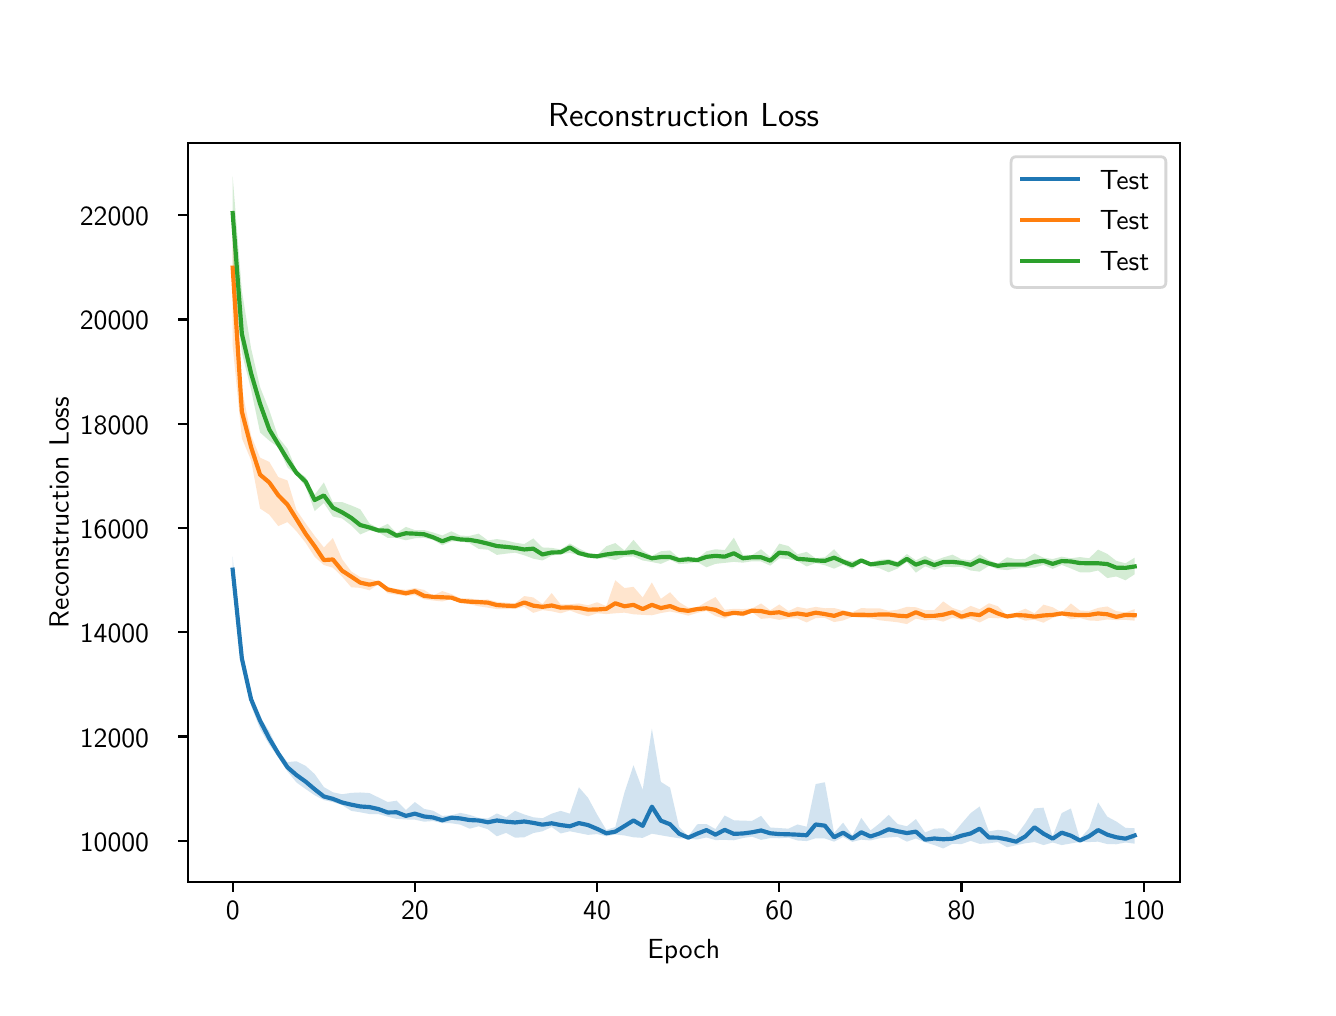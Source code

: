 \begingroup%
\makeatletter%
\begin{pgfpicture}%
\pgfpathrectangle{\pgfpointorigin}{\pgfqpoint{6.4in}{4.8in}}%
\pgfusepath{use as bounding box, clip}%
\begin{pgfscope}%
\pgfsetbuttcap%
\pgfsetmiterjoin%
\definecolor{currentfill}{rgb}{1.0,1.0,1.0}%
\pgfsetfillcolor{currentfill}%
\pgfsetlinewidth{0.0pt}%
\definecolor{currentstroke}{rgb}{1.0,1.0,1.0}%
\pgfsetstrokecolor{currentstroke}%
\pgfsetdash{}{0pt}%
\pgfpathmoveto{\pgfqpoint{0.0in}{0.0in}}%
\pgfpathlineto{\pgfqpoint{6.4in}{0.0in}}%
\pgfpathlineto{\pgfqpoint{6.4in}{4.8in}}%
\pgfpathlineto{\pgfqpoint{0.0in}{4.8in}}%
\pgfpathlineto{\pgfqpoint{0.0in}{0.0in}}%
\pgfpathclose%
\pgfusepath{fill}%
\end{pgfscope}%
\begin{pgfscope}%
\pgfsetbuttcap%
\pgfsetmiterjoin%
\definecolor{currentfill}{rgb}{1.0,1.0,1.0}%
\pgfsetfillcolor{currentfill}%
\pgfsetlinewidth{0.0pt}%
\definecolor{currentstroke}{rgb}{0.0,0.0,0.0}%
\pgfsetstrokecolor{currentstroke}%
\pgfsetstrokeopacity{0.0}%
\pgfsetdash{}{0pt}%
\pgfpathmoveto{\pgfqpoint{0.8in}{0.528in}}%
\pgfpathlineto{\pgfqpoint{5.76in}{0.528in}}%
\pgfpathlineto{\pgfqpoint{5.76in}{4.224in}}%
\pgfpathlineto{\pgfqpoint{0.8in}{4.224in}}%
\pgfpathlineto{\pgfqpoint{0.8in}{0.528in}}%
\pgfpathclose%
\pgfusepath{fill}%
\end{pgfscope}%
\begin{pgfscope}%
\pgfpathrectangle{\pgfqpoint{0.8in}{0.528in}}{\pgfqpoint{4.96in}{3.696in}}%
\pgfusepath{clip}%
\pgfsetbuttcap%
\pgfsetroundjoin%
\definecolor{currentfill}{rgb}{0.122,0.467,0.706}%
\pgfsetfillcolor{currentfill}%
\pgfsetfillopacity{0.2}%
\pgfsetlinewidth{0.0pt}%
\definecolor{currentstroke}{rgb}{0.0,0.0,0.0}%
\pgfsetstrokecolor{currentstroke}%
\pgfsetdash{}{0pt}%
\pgfpathmoveto{\pgfqpoint{1.025in}{2.157in}}%
\pgfpathlineto{\pgfqpoint{1.025in}{2.043in}}%
\pgfpathlineto{\pgfqpoint{1.071in}{1.627in}}%
\pgfpathlineto{\pgfqpoint{1.117in}{1.41in}}%
\pgfpathlineto{\pgfqpoint{1.162in}{1.294in}}%
\pgfpathlineto{\pgfqpoint{1.208in}{1.215in}}%
\pgfpathlineto{\pgfqpoint{1.253in}{1.152in}}%
\pgfpathlineto{\pgfqpoint{1.299in}{1.081in}}%
\pgfpathlineto{\pgfqpoint{1.344in}{1.026in}}%
\pgfpathlineto{\pgfqpoint{1.39in}{0.993in}}%
\pgfpathlineto{\pgfqpoint{1.435in}{0.962in}}%
\pgfpathlineto{\pgfqpoint{1.481in}{0.938in}}%
\pgfpathlineto{\pgfqpoint{1.526in}{0.928in}}%
\pgfpathlineto{\pgfqpoint{1.572in}{0.913in}}%
\pgfpathlineto{\pgfqpoint{1.618in}{0.884in}}%
\pgfpathlineto{\pgfqpoint{1.663in}{0.877in}}%
\pgfpathlineto{\pgfqpoint{1.709in}{0.868in}}%
\pgfpathlineto{\pgfqpoint{1.754in}{0.868in}}%
\pgfpathlineto{\pgfqpoint{1.8in}{0.855in}}%
\pgfpathlineto{\pgfqpoint{1.845in}{0.844in}}%
\pgfpathlineto{\pgfqpoint{1.891in}{0.841in}}%
\pgfpathlineto{\pgfqpoint{1.936in}{0.84in}}%
\pgfpathlineto{\pgfqpoint{1.982in}{0.83in}}%
\pgfpathlineto{\pgfqpoint{2.027in}{0.833in}}%
\pgfpathlineto{\pgfqpoint{2.073in}{0.823in}}%
\pgfpathlineto{\pgfqpoint{2.119in}{0.822in}}%
\pgfpathlineto{\pgfqpoint{2.164in}{0.815in}}%
\pgfpathlineto{\pgfqpoint{2.21in}{0.795in}}%
\pgfpathlineto{\pgfqpoint{2.255in}{0.807in}}%
\pgfpathlineto{\pgfqpoint{2.301in}{0.792in}}%
\pgfpathlineto{\pgfqpoint{2.346in}{0.757in}}%
\pgfpathlineto{\pgfqpoint{2.392in}{0.774in}}%
\pgfpathlineto{\pgfqpoint{2.437in}{0.75in}}%
\pgfpathlineto{\pgfqpoint{2.483in}{0.752in}}%
\pgfpathlineto{\pgfqpoint{2.528in}{0.773in}}%
\pgfpathlineto{\pgfqpoint{2.574in}{0.782in}}%
\pgfpathlineto{\pgfqpoint{2.62in}{0.803in}}%
\pgfpathlineto{\pgfqpoint{2.665in}{0.771in}}%
\pgfpathlineto{\pgfqpoint{2.711in}{0.782in}}%
\pgfpathlineto{\pgfqpoint{2.756in}{0.773in}}%
\pgfpathlineto{\pgfqpoint{2.802in}{0.764in}}%
\pgfpathlineto{\pgfqpoint{2.847in}{0.768in}}%
\pgfpathlineto{\pgfqpoint{2.893in}{0.757in}}%
\pgfpathlineto{\pgfqpoint{2.938in}{0.766in}}%
\pgfpathlineto{\pgfqpoint{2.984in}{0.761in}}%
\pgfpathlineto{\pgfqpoint{3.029in}{0.752in}}%
\pgfpathlineto{\pgfqpoint{3.075in}{0.749in}}%
\pgfpathlineto{\pgfqpoint{3.121in}{0.77in}}%
\pgfpathlineto{\pgfqpoint{3.166in}{0.762in}}%
\pgfpathlineto{\pgfqpoint{3.212in}{0.754in}}%
\pgfpathlineto{\pgfqpoint{3.257in}{0.747in}}%
\pgfpathlineto{\pgfqpoint{3.303in}{0.745in}}%
\pgfpathlineto{\pgfqpoint{3.348in}{0.741in}}%
\pgfpathlineto{\pgfqpoint{3.394in}{0.751in}}%
\pgfpathlineto{\pgfqpoint{3.439in}{0.738in}}%
\pgfpathlineto{\pgfqpoint{3.485in}{0.739in}}%
\pgfpathlineto{\pgfqpoint{3.531in}{0.737in}}%
\pgfpathlineto{\pgfqpoint{3.576in}{0.748in}}%
\pgfpathlineto{\pgfqpoint{3.622in}{0.755in}}%
\pgfpathlineto{\pgfqpoint{3.667in}{0.739in}}%
\pgfpathlineto{\pgfqpoint{3.713in}{0.748in}}%
\pgfpathlineto{\pgfqpoint{3.758in}{0.747in}}%
\pgfpathlineto{\pgfqpoint{3.804in}{0.75in}}%
\pgfpathlineto{\pgfqpoint{3.849in}{0.736in}}%
\pgfpathlineto{\pgfqpoint{3.895in}{0.733in}}%
\pgfpathlineto{\pgfqpoint{3.94in}{0.747in}}%
\pgfpathlineto{\pgfqpoint{3.986in}{0.746in}}%
\pgfpathlineto{\pgfqpoint{4.032in}{0.73in}}%
\pgfpathlineto{\pgfqpoint{4.077in}{0.753in}}%
\pgfpathlineto{\pgfqpoint{4.123in}{0.729in}}%
\pgfpathlineto{\pgfqpoint{4.168in}{0.74in}}%
\pgfpathlineto{\pgfqpoint{4.214in}{0.736in}}%
\pgfpathlineto{\pgfqpoint{4.259in}{0.747in}}%
\pgfpathlineto{\pgfqpoint{4.305in}{0.751in}}%
\pgfpathlineto{\pgfqpoint{4.35in}{0.754in}}%
\pgfpathlineto{\pgfqpoint{4.396in}{0.73in}}%
\pgfpathlineto{\pgfqpoint{4.441in}{0.746in}}%
\pgfpathlineto{\pgfqpoint{4.487in}{0.727in}}%
\pgfpathlineto{\pgfqpoint{4.533in}{0.713in}}%
\pgfpathlineto{\pgfqpoint{4.578in}{0.696in}}%
\pgfpathlineto{\pgfqpoint{4.624in}{0.719in}}%
\pgfpathlineto{\pgfqpoint{4.669in}{0.718in}}%
\pgfpathlineto{\pgfqpoint{4.715in}{0.734in}}%
\pgfpathlineto{\pgfqpoint{4.76in}{0.719in}}%
\pgfpathlineto{\pgfqpoint{4.806in}{0.722in}}%
\pgfpathlineto{\pgfqpoint{4.851in}{0.728in}}%
\pgfpathlineto{\pgfqpoint{4.897in}{0.702in}}%
\pgfpathlineto{\pgfqpoint{4.942in}{0.712in}}%
\pgfpathlineto{\pgfqpoint{4.988in}{0.722in}}%
\pgfpathlineto{\pgfqpoint{5.034in}{0.728in}}%
\pgfpathlineto{\pgfqpoint{5.079in}{0.713in}}%
\pgfpathlineto{\pgfqpoint{5.125in}{0.726in}}%
\pgfpathlineto{\pgfqpoint{5.17in}{0.713in}}%
\pgfpathlineto{\pgfqpoint{5.216in}{0.721in}}%
\pgfpathlineto{\pgfqpoint{5.261in}{0.729in}}%
\pgfpathlineto{\pgfqpoint{5.307in}{0.728in}}%
\pgfpathlineto{\pgfqpoint{5.352in}{0.73in}}%
\pgfpathlineto{\pgfqpoint{5.398in}{0.718in}}%
\pgfpathlineto{\pgfqpoint{5.443in}{0.717in}}%
\pgfpathlineto{\pgfqpoint{5.489in}{0.726in}}%
\pgfpathlineto{\pgfqpoint{5.535in}{0.72in}}%
\pgfpathlineto{\pgfqpoint{5.535in}{0.797in}}%
\pgfpathlineto{\pgfqpoint{5.535in}{0.797in}}%
\pgfpathlineto{\pgfqpoint{5.489in}{0.799in}}%
\pgfpathlineto{\pgfqpoint{5.443in}{0.831in}}%
\pgfpathlineto{\pgfqpoint{5.398in}{0.855in}}%
\pgfpathlineto{\pgfqpoint{5.352in}{0.926in}}%
\pgfpathlineto{\pgfqpoint{5.307in}{0.797in}}%
\pgfpathlineto{\pgfqpoint{5.261in}{0.744in}}%
\pgfpathlineto{\pgfqpoint{5.216in}{0.896in}}%
\pgfpathlineto{\pgfqpoint{5.17in}{0.873in}}%
\pgfpathlineto{\pgfqpoint{5.125in}{0.757in}}%
\pgfpathlineto{\pgfqpoint{5.079in}{0.9in}}%
\pgfpathlineto{\pgfqpoint{5.034in}{0.896in}}%
\pgfpathlineto{\pgfqpoint{4.988in}{0.822in}}%
\pgfpathlineto{\pgfqpoint{4.942in}{0.759in}}%
\pgfpathlineto{\pgfqpoint{4.897in}{0.785in}}%
\pgfpathlineto{\pgfqpoint{4.851in}{0.789in}}%
\pgfpathlineto{\pgfqpoint{4.806in}{0.781in}}%
\pgfpathlineto{\pgfqpoint{4.76in}{0.906in}}%
\pgfpathlineto{\pgfqpoint{4.715in}{0.873in}}%
\pgfpathlineto{\pgfqpoint{4.669in}{0.82in}}%
\pgfpathlineto{\pgfqpoint{4.624in}{0.766in}}%
\pgfpathlineto{\pgfqpoint{4.578in}{0.797in}}%
\pgfpathlineto{\pgfqpoint{4.533in}{0.795in}}%
\pgfpathlineto{\pgfqpoint{4.487in}{0.776in}}%
\pgfpathlineto{\pgfqpoint{4.441in}{0.843in}}%
\pgfpathlineto{\pgfqpoint{4.396in}{0.807in}}%
\pgfpathlineto{\pgfqpoint{4.35in}{0.818in}}%
\pgfpathlineto{\pgfqpoint{4.305in}{0.864in}}%
\pgfpathlineto{\pgfqpoint{4.259in}{0.821in}}%
\pgfpathlineto{\pgfqpoint{4.214in}{0.786in}}%
\pgfpathlineto{\pgfqpoint{4.168in}{0.849in}}%
\pgfpathlineto{\pgfqpoint{4.123in}{0.761in}}%
\pgfpathlineto{\pgfqpoint{4.077in}{0.825in}}%
\pgfpathlineto{\pgfqpoint{4.032in}{0.774in}}%
\pgfpathlineto{\pgfqpoint{3.986in}{1.027in}}%
\pgfpathlineto{\pgfqpoint{3.94in}{1.018in}}%
\pgfpathlineto{\pgfqpoint{3.895in}{0.805in}}%
\pgfpathlineto{\pgfqpoint{3.849in}{0.816in}}%
\pgfpathlineto{\pgfqpoint{3.804in}{0.795in}}%
\pgfpathlineto{\pgfqpoint{3.758in}{0.798in}}%
\pgfpathlineto{\pgfqpoint{3.713in}{0.801in}}%
\pgfpathlineto{\pgfqpoint{3.667in}{0.859in}}%
\pgfpathlineto{\pgfqpoint{3.622in}{0.834in}}%
\pgfpathlineto{\pgfqpoint{3.576in}{0.835in}}%
\pgfpathlineto{\pgfqpoint{3.531in}{0.837in}}%
\pgfpathlineto{\pgfqpoint{3.485in}{0.861in}}%
\pgfpathlineto{\pgfqpoint{3.439in}{0.793in}}%
\pgfpathlineto{\pgfqpoint{3.394in}{0.818in}}%
\pgfpathlineto{\pgfqpoint{3.348in}{0.817in}}%
\pgfpathlineto{\pgfqpoint{3.303in}{0.757in}}%
\pgfpathlineto{\pgfqpoint{3.257in}{0.804in}}%
\pgfpathlineto{\pgfqpoint{3.212in}{1.0in}}%
\pgfpathlineto{\pgfqpoint{3.166in}{1.029in}}%
\pgfpathlineto{\pgfqpoint{3.121in}{1.295in}}%
\pgfpathlineto{\pgfqpoint{3.075in}{0.989in}}%
\pgfpathlineto{\pgfqpoint{3.029in}{1.112in}}%
\pgfpathlineto{\pgfqpoint{2.984in}{0.976in}}%
\pgfpathlineto{\pgfqpoint{2.938in}{0.803in}}%
\pgfpathlineto{\pgfqpoint{2.893in}{0.789in}}%
\pgfpathlineto{\pgfqpoint{2.847in}{0.866in}}%
\pgfpathlineto{\pgfqpoint{2.802in}{0.949in}}%
\pgfpathlineto{\pgfqpoint{2.756in}{1.002in}}%
\pgfpathlineto{\pgfqpoint{2.711in}{0.87in}}%
\pgfpathlineto{\pgfqpoint{2.665in}{0.884in}}%
\pgfpathlineto{\pgfqpoint{2.62in}{0.87in}}%
\pgfpathlineto{\pgfqpoint{2.574in}{0.847in}}%
\pgfpathlineto{\pgfqpoint{2.528in}{0.852in}}%
\pgfpathlineto{\pgfqpoint{2.483in}{0.866in}}%
\pgfpathlineto{\pgfqpoint{2.437in}{0.884in}}%
\pgfpathlineto{\pgfqpoint{2.392in}{0.852in}}%
\pgfpathlineto{\pgfqpoint{2.346in}{0.871in}}%
\pgfpathlineto{\pgfqpoint{2.301in}{0.846in}}%
\pgfpathlineto{\pgfqpoint{2.255in}{0.849in}}%
\pgfpathlineto{\pgfqpoint{2.21in}{0.864in}}%
\pgfpathlineto{\pgfqpoint{2.164in}{0.874in}}%
\pgfpathlineto{\pgfqpoint{2.119in}{0.862in}}%
\pgfpathlineto{\pgfqpoint{2.073in}{0.859in}}%
\pgfpathlineto{\pgfqpoint{2.027in}{0.885in}}%
\pgfpathlineto{\pgfqpoint{1.982in}{0.894in}}%
\pgfpathlineto{\pgfqpoint{1.936in}{0.928in}}%
\pgfpathlineto{\pgfqpoint{1.891in}{0.888in}}%
\pgfpathlineto{\pgfqpoint{1.845in}{0.935in}}%
\pgfpathlineto{\pgfqpoint{1.8in}{0.928in}}%
\pgfpathlineto{\pgfqpoint{1.754in}{0.951in}}%
\pgfpathlineto{\pgfqpoint{1.709in}{0.973in}}%
\pgfpathlineto{\pgfqpoint{1.663in}{0.976in}}%
\pgfpathlineto{\pgfqpoint{1.618in}{0.974in}}%
\pgfpathlineto{\pgfqpoint{1.572in}{0.967in}}%
\pgfpathlineto{\pgfqpoint{1.526in}{0.977in}}%
\pgfpathlineto{\pgfqpoint{1.481in}{1.003in}}%
\pgfpathlineto{\pgfqpoint{1.435in}{1.068in}}%
\pgfpathlineto{\pgfqpoint{1.39in}{1.109in}}%
\pgfpathlineto{\pgfqpoint{1.344in}{1.132in}}%
\pgfpathlineto{\pgfqpoint{1.299in}{1.128in}}%
\pgfpathlineto{\pgfqpoint{1.253in}{1.186in}}%
\pgfpathlineto{\pgfqpoint{1.208in}{1.282in}}%
\pgfpathlineto{\pgfqpoint{1.162in}{1.353in}}%
\pgfpathlineto{\pgfqpoint{1.117in}{1.458in}}%
\pgfpathlineto{\pgfqpoint{1.071in}{1.654in}}%
\pgfpathlineto{\pgfqpoint{1.025in}{2.157in}}%
\pgfpathlineto{\pgfqpoint{1.025in}{2.157in}}%
\pgfpathclose%
\pgfusepath{fill}%
\end{pgfscope}%
\begin{pgfscope}%
\pgfpathrectangle{\pgfqpoint{0.8in}{0.528in}}{\pgfqpoint{4.96in}{3.696in}}%
\pgfusepath{clip}%
\pgfsetbuttcap%
\pgfsetroundjoin%
\definecolor{currentfill}{rgb}{1.0,0.498,0.055}%
\pgfsetfillcolor{currentfill}%
\pgfsetfillopacity{0.2}%
\pgfsetlinewidth{0.0pt}%
\definecolor{currentstroke}{rgb}{0.0,0.0,0.0}%
\pgfsetstrokecolor{currentstroke}%
\pgfsetdash{}{0pt}%
\pgfpathmoveto{\pgfqpoint{1.025in}{3.851in}}%
\pgfpathlineto{\pgfqpoint{1.025in}{3.209in}}%
\pgfpathlineto{\pgfqpoint{1.071in}{2.747in}}%
\pgfpathlineto{\pgfqpoint{1.117in}{2.637in}}%
\pgfpathlineto{\pgfqpoint{1.162in}{2.396in}}%
\pgfpathlineto{\pgfqpoint{1.208in}{2.365in}}%
\pgfpathlineto{\pgfqpoint{1.253in}{2.308in}}%
\pgfpathlineto{\pgfqpoint{1.299in}{2.328in}}%
\pgfpathlineto{\pgfqpoint{1.344in}{2.282in}}%
\pgfpathlineto{\pgfqpoint{1.39in}{2.224in}}%
\pgfpathlineto{\pgfqpoint{1.435in}{2.154in}}%
\pgfpathlineto{\pgfqpoint{1.481in}{2.113in}}%
\pgfpathlineto{\pgfqpoint{1.526in}{2.1in}}%
\pgfpathlineto{\pgfqpoint{1.572in}{2.055in}}%
\pgfpathlineto{\pgfqpoint{1.618in}{2.002in}}%
\pgfpathlineto{\pgfqpoint{1.663in}{1.999in}}%
\pgfpathlineto{\pgfqpoint{1.709in}{1.987in}}%
\pgfpathlineto{\pgfqpoint{1.754in}{2.018in}}%
\pgfpathlineto{\pgfqpoint{1.8in}{1.972in}}%
\pgfpathlineto{\pgfqpoint{1.845in}{1.965in}}%
\pgfpathlineto{\pgfqpoint{1.891in}{1.959in}}%
\pgfpathlineto{\pgfqpoint{1.936in}{1.963in}}%
\pgfpathlineto{\pgfqpoint{1.982in}{1.942in}}%
\pgfpathlineto{\pgfqpoint{2.027in}{1.936in}}%
\pgfpathlineto{\pgfqpoint{2.073in}{1.931in}}%
\pgfpathlineto{\pgfqpoint{2.119in}{1.943in}}%
\pgfpathlineto{\pgfqpoint{2.164in}{1.924in}}%
\pgfpathlineto{\pgfqpoint{2.21in}{1.917in}}%
\pgfpathlineto{\pgfqpoint{2.255in}{1.907in}}%
\pgfpathlineto{\pgfqpoint{2.301in}{1.9in}}%
\pgfpathlineto{\pgfqpoint{2.346in}{1.893in}}%
\pgfpathlineto{\pgfqpoint{2.392in}{1.893in}}%
\pgfpathlineto{\pgfqpoint{2.437in}{1.894in}}%
\pgfpathlineto{\pgfqpoint{2.483in}{1.904in}}%
\pgfpathlineto{\pgfqpoint{2.528in}{1.874in}}%
\pgfpathlineto{\pgfqpoint{2.574in}{1.888in}}%
\pgfpathlineto{\pgfqpoint{2.62in}{1.882in}}%
\pgfpathlineto{\pgfqpoint{2.665in}{1.872in}}%
\pgfpathlineto{\pgfqpoint{2.711in}{1.886in}}%
\pgfpathlineto{\pgfqpoint{2.756in}{1.869in}}%
\pgfpathlineto{\pgfqpoint{2.802in}{1.857in}}%
\pgfpathlineto{\pgfqpoint{2.847in}{1.872in}}%
\pgfpathlineto{\pgfqpoint{2.893in}{1.868in}}%
\pgfpathlineto{\pgfqpoint{2.938in}{1.872in}}%
\pgfpathlineto{\pgfqpoint{2.984in}{1.875in}}%
\pgfpathlineto{\pgfqpoint{3.029in}{1.867in}}%
\pgfpathlineto{\pgfqpoint{3.075in}{1.864in}}%
\pgfpathlineto{\pgfqpoint{3.121in}{1.862in}}%
\pgfpathlineto{\pgfqpoint{3.166in}{1.873in}}%
\pgfpathlineto{\pgfqpoint{3.212in}{1.881in}}%
\pgfpathlineto{\pgfqpoint{3.257in}{1.872in}}%
\pgfpathlineto{\pgfqpoint{3.303in}{1.86in}}%
\pgfpathlineto{\pgfqpoint{3.348in}{1.874in}}%
\pgfpathlineto{\pgfqpoint{3.394in}{1.884in}}%
\pgfpathlineto{\pgfqpoint{3.439in}{1.858in}}%
\pgfpathlineto{\pgfqpoint{3.485in}{1.845in}}%
\pgfpathlineto{\pgfqpoint{3.531in}{1.868in}}%
\pgfpathlineto{\pgfqpoint{3.576in}{1.856in}}%
\pgfpathlineto{\pgfqpoint{3.622in}{1.877in}}%
\pgfpathlineto{\pgfqpoint{3.667in}{1.844in}}%
\pgfpathlineto{\pgfqpoint{3.713in}{1.848in}}%
\pgfpathlineto{\pgfqpoint{3.758in}{1.839in}}%
\pgfpathlineto{\pgfqpoint{3.804in}{1.846in}}%
\pgfpathlineto{\pgfqpoint{3.849in}{1.846in}}%
\pgfpathlineto{\pgfqpoint{3.895in}{1.826in}}%
\pgfpathlineto{\pgfqpoint{3.94in}{1.848in}}%
\pgfpathlineto{\pgfqpoint{3.986in}{1.849in}}%
\pgfpathlineto{\pgfqpoint{4.032in}{1.828in}}%
\pgfpathlineto{\pgfqpoint{4.077in}{1.836in}}%
\pgfpathlineto{\pgfqpoint{4.123in}{1.854in}}%
\pgfpathlineto{\pgfqpoint{4.168in}{1.849in}}%
\pgfpathlineto{\pgfqpoint{4.214in}{1.847in}}%
\pgfpathlineto{\pgfqpoint{4.259in}{1.837in}}%
\pgfpathlineto{\pgfqpoint{4.305in}{1.832in}}%
\pgfpathlineto{\pgfqpoint{4.35in}{1.827in}}%
\pgfpathlineto{\pgfqpoint{4.396in}{1.818in}}%
\pgfpathlineto{\pgfqpoint{4.441in}{1.845in}}%
\pgfpathlineto{\pgfqpoint{4.487in}{1.836in}}%
\pgfpathlineto{\pgfqpoint{4.533in}{1.841in}}%
\pgfpathlineto{\pgfqpoint{4.578in}{1.83in}}%
\pgfpathlineto{\pgfqpoint{4.624in}{1.85in}}%
\pgfpathlineto{\pgfqpoint{4.669in}{1.84in}}%
\pgfpathlineto{\pgfqpoint{4.715in}{1.845in}}%
\pgfpathlineto{\pgfqpoint{4.76in}{1.826in}}%
\pgfpathlineto{\pgfqpoint{4.806in}{1.849in}}%
\pgfpathlineto{\pgfqpoint{4.851in}{1.847in}}%
\pgfpathlineto{\pgfqpoint{4.897in}{1.848in}}%
\pgfpathlineto{\pgfqpoint{4.942in}{1.852in}}%
\pgfpathlineto{\pgfqpoint{4.988in}{1.835in}}%
\pgfpathlineto{\pgfqpoint{5.034in}{1.84in}}%
\pgfpathlineto{\pgfqpoint{5.079in}{1.825in}}%
\pgfpathlineto{\pgfqpoint{5.125in}{1.849in}}%
\pgfpathlineto{\pgfqpoint{5.17in}{1.864in}}%
\pgfpathlineto{\pgfqpoint{5.216in}{1.842in}}%
\pgfpathlineto{\pgfqpoint{5.261in}{1.848in}}%
\pgfpathlineto{\pgfqpoint{5.307in}{1.836in}}%
\pgfpathlineto{\pgfqpoint{5.352in}{1.834in}}%
\pgfpathlineto{\pgfqpoint{5.398in}{1.841in}}%
\pgfpathlineto{\pgfqpoint{5.443in}{1.838in}}%
\pgfpathlineto{\pgfqpoint{5.489in}{1.839in}}%
\pgfpathlineto{\pgfqpoint{5.535in}{1.835in}}%
\pgfpathlineto{\pgfqpoint{5.535in}{1.893in}}%
\pgfpathlineto{\pgfqpoint{5.535in}{1.893in}}%
\pgfpathlineto{\pgfqpoint{5.489in}{1.876in}}%
\pgfpathlineto{\pgfqpoint{5.443in}{1.883in}}%
\pgfpathlineto{\pgfqpoint{5.398in}{1.906in}}%
\pgfpathlineto{\pgfqpoint{5.352in}{1.899in}}%
\pgfpathlineto{\pgfqpoint{5.307in}{1.883in}}%
\pgfpathlineto{\pgfqpoint{5.261in}{1.886in}}%
\pgfpathlineto{\pgfqpoint{5.216in}{1.921in}}%
\pgfpathlineto{\pgfqpoint{5.17in}{1.876in}}%
\pgfpathlineto{\pgfqpoint{5.125in}{1.902in}}%
\pgfpathlineto{\pgfqpoint{5.079in}{1.915in}}%
\pgfpathlineto{\pgfqpoint{5.034in}{1.872in}}%
\pgfpathlineto{\pgfqpoint{4.988in}{1.895in}}%
\pgfpathlineto{\pgfqpoint{4.942in}{1.875in}}%
\pgfpathlineto{\pgfqpoint{4.897in}{1.86in}}%
\pgfpathlineto{\pgfqpoint{4.851in}{1.907in}}%
\pgfpathlineto{\pgfqpoint{4.806in}{1.922in}}%
\pgfpathlineto{\pgfqpoint{4.76in}{1.892in}}%
\pgfpathlineto{\pgfqpoint{4.715in}{1.909in}}%
\pgfpathlineto{\pgfqpoint{4.669in}{1.884in}}%
\pgfpathlineto{\pgfqpoint{4.624in}{1.899in}}%
\pgfpathlineto{\pgfqpoint{4.578in}{1.931in}}%
\pgfpathlineto{\pgfqpoint{4.533in}{1.888in}}%
\pgfpathlineto{\pgfqpoint{4.487in}{1.887in}}%
\pgfpathlineto{\pgfqpoint{4.441in}{1.902in}}%
\pgfpathlineto{\pgfqpoint{4.396in}{1.904in}}%
\pgfpathlineto{\pgfqpoint{4.35in}{1.89in}}%
\pgfpathlineto{\pgfqpoint{4.305in}{1.884in}}%
\pgfpathlineto{\pgfqpoint{4.259in}{1.897in}}%
\pgfpathlineto{\pgfqpoint{4.214in}{1.896in}}%
\pgfpathlineto{\pgfqpoint{4.168in}{1.898in}}%
\pgfpathlineto{\pgfqpoint{4.123in}{1.877in}}%
\pgfpathlineto{\pgfqpoint{4.077in}{1.887in}}%
\pgfpathlineto{\pgfqpoint{4.032in}{1.898in}}%
\pgfpathlineto{\pgfqpoint{3.986in}{1.897in}}%
\pgfpathlineto{\pgfqpoint{3.94in}{1.904in}}%
\pgfpathlineto{\pgfqpoint{3.895in}{1.895in}}%
\pgfpathlineto{\pgfqpoint{3.849in}{1.904in}}%
\pgfpathlineto{\pgfqpoint{3.804in}{1.883in}}%
\pgfpathlineto{\pgfqpoint{3.758in}{1.916in}}%
\pgfpathlineto{\pgfqpoint{3.713in}{1.887in}}%
\pgfpathlineto{\pgfqpoint{3.667in}{1.921in}}%
\pgfpathlineto{\pgfqpoint{3.622in}{1.896in}}%
\pgfpathlineto{\pgfqpoint{3.576in}{1.893in}}%
\pgfpathlineto{\pgfqpoint{3.531in}{1.894in}}%
\pgfpathlineto{\pgfqpoint{3.485in}{1.89in}}%
\pgfpathlineto{\pgfqpoint{3.439in}{1.953in}}%
\pgfpathlineto{\pgfqpoint{3.394in}{1.929in}}%
\pgfpathlineto{\pgfqpoint{3.348in}{1.902in}}%
\pgfpathlineto{\pgfqpoint{3.303in}{1.9in}}%
\pgfpathlineto{\pgfqpoint{3.257in}{1.928in}}%
\pgfpathlineto{\pgfqpoint{3.212in}{1.977in}}%
\pgfpathlineto{\pgfqpoint{3.166in}{1.944in}}%
\pgfpathlineto{\pgfqpoint{3.121in}{2.026in}}%
\pgfpathlineto{\pgfqpoint{3.075in}{1.951in}}%
\pgfpathlineto{\pgfqpoint{3.029in}{2.004in}}%
\pgfpathlineto{\pgfqpoint{2.984in}{1.998in}}%
\pgfpathlineto{\pgfqpoint{2.938in}{2.037in}}%
\pgfpathlineto{\pgfqpoint{2.893in}{1.908in}}%
\pgfpathlineto{\pgfqpoint{2.847in}{1.927in}}%
\pgfpathlineto{\pgfqpoint{2.802in}{1.912in}}%
\pgfpathlineto{\pgfqpoint{2.756in}{1.921in}}%
\pgfpathlineto{\pgfqpoint{2.711in}{1.917in}}%
\pgfpathlineto{\pgfqpoint{2.665in}{1.916in}}%
\pgfpathlineto{\pgfqpoint{2.62in}{1.973in}}%
\pgfpathlineto{\pgfqpoint{2.574in}{1.918in}}%
\pgfpathlineto{\pgfqpoint{2.528in}{1.951in}}%
\pgfpathlineto{\pgfqpoint{2.483in}{1.958in}}%
\pgfpathlineto{\pgfqpoint{2.437in}{1.922in}}%
\pgfpathlineto{\pgfqpoint{2.392in}{1.925in}}%
\pgfpathlineto{\pgfqpoint{2.346in}{1.929in}}%
\pgfpathlineto{\pgfqpoint{2.301in}{1.941in}}%
\pgfpathlineto{\pgfqpoint{2.255in}{1.94in}}%
\pgfpathlineto{\pgfqpoint{2.21in}{1.946in}}%
\pgfpathlineto{\pgfqpoint{2.164in}{1.946in}}%
\pgfpathlineto{\pgfqpoint{2.119in}{1.968in}}%
\pgfpathlineto{\pgfqpoint{2.073in}{1.983in}}%
\pgfpathlineto{\pgfqpoint{2.027in}{1.96in}}%
\pgfpathlineto{\pgfqpoint{1.982in}{1.989in}}%
\pgfpathlineto{\pgfqpoint{1.936in}{1.998in}}%
\pgfpathlineto{\pgfqpoint{1.891in}{1.989in}}%
\pgfpathlineto{\pgfqpoint{1.845in}{1.994in}}%
\pgfpathlineto{\pgfqpoint{1.8in}{2.003in}}%
\pgfpathlineto{\pgfqpoint{1.754in}{2.031in}}%
\pgfpathlineto{\pgfqpoint{1.709in}{2.044in}}%
\pgfpathlineto{\pgfqpoint{1.663in}{2.053in}}%
\pgfpathlineto{\pgfqpoint{1.618in}{2.081in}}%
\pgfpathlineto{\pgfqpoint{1.572in}{2.143in}}%
\pgfpathlineto{\pgfqpoint{1.526in}{2.248in}}%
\pgfpathlineto{\pgfqpoint{1.481in}{2.201in}}%
\pgfpathlineto{\pgfqpoint{1.435in}{2.259in}}%
\pgfpathlineto{\pgfqpoint{1.39in}{2.321in}}%
\pgfpathlineto{\pgfqpoint{1.344in}{2.388in}}%
\pgfpathlineto{\pgfqpoint{1.299in}{2.536in}}%
\pgfpathlineto{\pgfqpoint{1.253in}{2.553in}}%
\pgfpathlineto{\pgfqpoint{1.208in}{2.629in}}%
\pgfpathlineto{\pgfqpoint{1.162in}{2.65in}}%
\pgfpathlineto{\pgfqpoint{1.117in}{2.761in}}%
\pgfpathlineto{\pgfqpoint{1.071in}{2.995in}}%
\pgfpathlineto{\pgfqpoint{1.025in}{3.851in}}%
\pgfpathlineto{\pgfqpoint{1.025in}{3.851in}}%
\pgfpathclose%
\pgfusepath{fill}%
\end{pgfscope}%
\begin{pgfscope}%
\pgfpathrectangle{\pgfqpoint{0.8in}{0.528in}}{\pgfqpoint{4.96in}{3.696in}}%
\pgfusepath{clip}%
\pgfsetbuttcap%
\pgfsetroundjoin%
\definecolor{currentfill}{rgb}{0.173,0.627,0.173}%
\pgfsetfillcolor{currentfill}%
\pgfsetfillopacity{0.2}%
\pgfsetlinewidth{0.0pt}%
\definecolor{currentstroke}{rgb}{0.0,0.0,0.0}%
\pgfsetstrokecolor{currentstroke}%
\pgfsetdash{}{0pt}%
\pgfpathmoveto{\pgfqpoint{1.025in}{4.056in}}%
\pgfpathlineto{\pgfqpoint{1.025in}{3.568in}}%
\pgfpathlineto{\pgfqpoint{1.071in}{3.174in}}%
\pgfpathlineto{\pgfqpoint{1.117in}{2.991in}}%
\pgfpathlineto{\pgfqpoint{1.162in}{2.776in}}%
\pgfpathlineto{\pgfqpoint{1.208in}{2.735in}}%
\pgfpathlineto{\pgfqpoint{1.253in}{2.702in}}%
\pgfpathlineto{\pgfqpoint{1.299in}{2.601in}}%
\pgfpathlineto{\pgfqpoint{1.344in}{2.562in}}%
\pgfpathlineto{\pgfqpoint{1.39in}{2.506in}}%
\pgfpathlineto{\pgfqpoint{1.435in}{2.383in}}%
\pgfpathlineto{\pgfqpoint{1.481in}{2.423in}}%
\pgfpathlineto{\pgfqpoint{1.526in}{2.356in}}%
\pgfpathlineto{\pgfqpoint{1.572in}{2.346in}}%
\pgfpathlineto{\pgfqpoint{1.618in}{2.311in}}%
\pgfpathlineto{\pgfqpoint{1.663in}{2.266in}}%
\pgfpathlineto{\pgfqpoint{1.709in}{2.286in}}%
\pgfpathlineto{\pgfqpoint{1.754in}{2.277in}}%
\pgfpathlineto{\pgfqpoint{1.8in}{2.249in}}%
\pgfpathlineto{\pgfqpoint{1.845in}{2.249in}}%
\pgfpathlineto{\pgfqpoint{1.891in}{2.237in}}%
\pgfpathlineto{\pgfqpoint{1.936in}{2.247in}}%
\pgfpathlineto{\pgfqpoint{1.982in}{2.249in}}%
\pgfpathlineto{\pgfqpoint{2.027in}{2.239in}}%
\pgfpathlineto{\pgfqpoint{2.073in}{2.212in}}%
\pgfpathlineto{\pgfqpoint{2.119in}{2.231in}}%
\pgfpathlineto{\pgfqpoint{2.164in}{2.232in}}%
\pgfpathlineto{\pgfqpoint{2.21in}{2.222in}}%
\pgfpathlineto{\pgfqpoint{2.255in}{2.194in}}%
\pgfpathlineto{\pgfqpoint{2.301in}{2.19in}}%
\pgfpathlineto{\pgfqpoint{2.346in}{2.164in}}%
\pgfpathlineto{\pgfqpoint{2.392in}{2.17in}}%
\pgfpathlineto{\pgfqpoint{2.437in}{2.175in}}%
\pgfpathlineto{\pgfqpoint{2.483in}{2.162in}}%
\pgfpathlineto{\pgfqpoint{2.528in}{2.145in}}%
\pgfpathlineto{\pgfqpoint{2.574in}{2.136in}}%
\pgfpathlineto{\pgfqpoint{2.62in}{2.16in}}%
\pgfpathlineto{\pgfqpoint{2.665in}{2.167in}}%
\pgfpathlineto{\pgfqpoint{2.711in}{2.174in}}%
\pgfpathlineto{\pgfqpoint{2.756in}{2.162in}}%
\pgfpathlineto{\pgfqpoint{2.802in}{2.149in}}%
\pgfpathlineto{\pgfqpoint{2.847in}{2.144in}}%
\pgfpathlineto{\pgfqpoint{2.893in}{2.149in}}%
\pgfpathlineto{\pgfqpoint{2.938in}{2.138in}}%
\pgfpathlineto{\pgfqpoint{2.984in}{2.155in}}%
\pgfpathlineto{\pgfqpoint{3.029in}{2.156in}}%
\pgfpathlineto{\pgfqpoint{3.075in}{2.136in}}%
\pgfpathlineto{\pgfqpoint{3.121in}{2.128in}}%
\pgfpathlineto{\pgfqpoint{3.166in}{2.119in}}%
\pgfpathlineto{\pgfqpoint{3.212in}{2.139in}}%
\pgfpathlineto{\pgfqpoint{3.257in}{2.118in}}%
\pgfpathlineto{\pgfqpoint{3.303in}{2.121in}}%
\pgfpathlineto{\pgfqpoint{3.348in}{2.128in}}%
\pgfpathlineto{\pgfqpoint{3.394in}{2.102in}}%
\pgfpathlineto{\pgfqpoint{3.439in}{2.119in}}%
\pgfpathlineto{\pgfqpoint{3.485in}{2.124in}}%
\pgfpathlineto{\pgfqpoint{3.531in}{2.129in}}%
\pgfpathlineto{\pgfqpoint{3.576in}{2.125in}}%
\pgfpathlineto{\pgfqpoint{3.622in}{2.132in}}%
\pgfpathlineto{\pgfqpoint{3.667in}{2.131in}}%
\pgfpathlineto{\pgfqpoint{3.713in}{2.11in}}%
\pgfpathlineto{\pgfqpoint{3.758in}{2.147in}}%
\pgfpathlineto{\pgfqpoint{3.804in}{2.143in}}%
\pgfpathlineto{\pgfqpoint{3.849in}{2.133in}}%
\pgfpathlineto{\pgfqpoint{3.895in}{2.106in}}%
\pgfpathlineto{\pgfqpoint{3.94in}{2.123in}}%
\pgfpathlineto{\pgfqpoint{3.986in}{2.112in}}%
\pgfpathlineto{\pgfqpoint{4.032in}{2.095in}}%
\pgfpathlineto{\pgfqpoint{4.077in}{2.115in}}%
\pgfpathlineto{\pgfqpoint{4.123in}{2.093in}}%
\pgfpathlineto{\pgfqpoint{4.168in}{2.126in}}%
\pgfpathlineto{\pgfqpoint{4.214in}{2.106in}}%
\pgfpathlineto{\pgfqpoint{4.259in}{2.097in}}%
\pgfpathlineto{\pgfqpoint{4.305in}{2.077in}}%
\pgfpathlineto{\pgfqpoint{4.35in}{2.096in}}%
\pgfpathlineto{\pgfqpoint{4.396in}{2.129in}}%
\pgfpathlineto{\pgfqpoint{4.441in}{2.075in}}%
\pgfpathlineto{\pgfqpoint{4.487in}{2.107in}}%
\pgfpathlineto{\pgfqpoint{4.533in}{2.089in}}%
\pgfpathlineto{\pgfqpoint{4.578in}{2.105in}}%
\pgfpathlineto{\pgfqpoint{4.624in}{2.103in}}%
\pgfpathlineto{\pgfqpoint{4.669in}{2.104in}}%
\pgfpathlineto{\pgfqpoint{4.715in}{2.086in}}%
\pgfpathlineto{\pgfqpoint{4.76in}{2.08in}}%
\pgfpathlineto{\pgfqpoint{4.806in}{2.109in}}%
\pgfpathlineto{\pgfqpoint{4.851in}{2.092in}}%
\pgfpathlineto{\pgfqpoint{4.897in}{2.088in}}%
\pgfpathlineto{\pgfqpoint{4.942in}{2.095in}}%
\pgfpathlineto{\pgfqpoint{4.988in}{2.099in}}%
\pgfpathlineto{\pgfqpoint{5.034in}{2.1in}}%
\pgfpathlineto{\pgfqpoint{5.079in}{2.114in}}%
\pgfpathlineto{\pgfqpoint{5.125in}{2.094in}}%
\pgfpathlineto{\pgfqpoint{5.17in}{2.114in}}%
\pgfpathlineto{\pgfqpoint{5.216in}{2.096in}}%
\pgfpathlineto{\pgfqpoint{5.261in}{2.077in}}%
\pgfpathlineto{\pgfqpoint{5.307in}{2.076in}}%
\pgfpathlineto{\pgfqpoint{5.352in}{2.086in}}%
\pgfpathlineto{\pgfqpoint{5.398in}{2.048in}}%
\pgfpathlineto{\pgfqpoint{5.443in}{2.056in}}%
\pgfpathlineto{\pgfqpoint{5.489in}{2.037in}}%
\pgfpathlineto{\pgfqpoint{5.535in}{2.067in}}%
\pgfpathlineto{\pgfqpoint{5.535in}{2.15in}}%
\pgfpathlineto{\pgfqpoint{5.535in}{2.15in}}%
\pgfpathlineto{\pgfqpoint{5.489in}{2.122in}}%
\pgfpathlineto{\pgfqpoint{5.443in}{2.134in}}%
\pgfpathlineto{\pgfqpoint{5.398in}{2.169in}}%
\pgfpathlineto{\pgfqpoint{5.352in}{2.19in}}%
\pgfpathlineto{\pgfqpoint{5.307in}{2.147in}}%
\pgfpathlineto{\pgfqpoint{5.261in}{2.153in}}%
\pgfpathlineto{\pgfqpoint{5.216in}{2.147in}}%
\pgfpathlineto{\pgfqpoint{5.17in}{2.155in}}%
\pgfpathlineto{\pgfqpoint{5.125in}{2.143in}}%
\pgfpathlineto{\pgfqpoint{5.079in}{2.15in}}%
\pgfpathlineto{\pgfqpoint{5.034in}{2.171in}}%
\pgfpathlineto{\pgfqpoint{4.988in}{2.144in}}%
\pgfpathlineto{\pgfqpoint{4.942in}{2.142in}}%
\pgfpathlineto{\pgfqpoint{4.897in}{2.152in}}%
\pgfpathlineto{\pgfqpoint{4.851in}{2.12in}}%
\pgfpathlineto{\pgfqpoint{4.806in}{2.138in}}%
\pgfpathlineto{\pgfqpoint{4.76in}{2.167in}}%
\pgfpathlineto{\pgfqpoint{4.715in}{2.137in}}%
\pgfpathlineto{\pgfqpoint{4.669in}{2.142in}}%
\pgfpathlineto{\pgfqpoint{4.624in}{2.165in}}%
\pgfpathlineto{\pgfqpoint{4.578in}{2.151in}}%
\pgfpathlineto{\pgfqpoint{4.533in}{2.135in}}%
\pgfpathlineto{\pgfqpoint{4.487in}{2.159in}}%
\pgfpathlineto{\pgfqpoint{4.441in}{2.137in}}%
\pgfpathlineto{\pgfqpoint{4.396in}{2.168in}}%
\pgfpathlineto{\pgfqpoint{4.35in}{2.13in}}%
\pgfpathlineto{\pgfqpoint{4.305in}{2.143in}}%
\pgfpathlineto{\pgfqpoint{4.259in}{2.139in}}%
\pgfpathlineto{\pgfqpoint{4.214in}{2.123in}}%
\pgfpathlineto{\pgfqpoint{4.168in}{2.147in}}%
\pgfpathlineto{\pgfqpoint{4.123in}{2.132in}}%
\pgfpathlineto{\pgfqpoint{4.077in}{2.143in}}%
\pgfpathlineto{\pgfqpoint{4.032in}{2.192in}}%
\pgfpathlineto{\pgfqpoint{3.986in}{2.152in}}%
\pgfpathlineto{\pgfqpoint{3.94in}{2.147in}}%
\pgfpathlineto{\pgfqpoint{3.895in}{2.179in}}%
\pgfpathlineto{\pgfqpoint{3.849in}{2.167in}}%
\pgfpathlineto{\pgfqpoint{3.804in}{2.208in}}%
\pgfpathlineto{\pgfqpoint{3.758in}{2.22in}}%
\pgfpathlineto{\pgfqpoint{3.713in}{2.153in}}%
\pgfpathlineto{\pgfqpoint{3.667in}{2.192in}}%
\pgfpathlineto{\pgfqpoint{3.622in}{2.163in}}%
\pgfpathlineto{\pgfqpoint{3.576in}{2.164in}}%
\pgfpathlineto{\pgfqpoint{3.531in}{2.25in}}%
\pgfpathlineto{\pgfqpoint{3.485in}{2.188in}}%
\pgfpathlineto{\pgfqpoint{3.439in}{2.192in}}%
\pgfpathlineto{\pgfqpoint{3.394in}{2.182in}}%
\pgfpathlineto{\pgfqpoint{3.348in}{2.145in}}%
\pgfpathlineto{\pgfqpoint{3.303in}{2.157in}}%
\pgfpathlineto{\pgfqpoint{3.257in}{2.148in}}%
\pgfpathlineto{\pgfqpoint{3.212in}{2.186in}}%
\pgfpathlineto{\pgfqpoint{3.166in}{2.182in}}%
\pgfpathlineto{\pgfqpoint{3.121in}{2.159in}}%
\pgfpathlineto{\pgfqpoint{3.075in}{2.186in}}%
\pgfpathlineto{\pgfqpoint{3.029in}{2.239in}}%
\pgfpathlineto{\pgfqpoint{2.984in}{2.186in}}%
\pgfpathlineto{\pgfqpoint{2.938in}{2.223in}}%
\pgfpathlineto{\pgfqpoint{2.893in}{2.207in}}%
\pgfpathlineto{\pgfqpoint{2.847in}{2.162in}}%
\pgfpathlineto{\pgfqpoint{2.802in}{2.174in}}%
\pgfpathlineto{\pgfqpoint{2.756in}{2.196in}}%
\pgfpathlineto{\pgfqpoint{2.711in}{2.221in}}%
\pgfpathlineto{\pgfqpoint{2.665in}{2.191in}}%
\pgfpathlineto{\pgfqpoint{2.62in}{2.199in}}%
\pgfpathlineto{\pgfqpoint{2.574in}{2.201in}}%
\pgfpathlineto{\pgfqpoint{2.528in}{2.246in}}%
\pgfpathlineto{\pgfqpoint{2.483in}{2.218in}}%
\pgfpathlineto{\pgfqpoint{2.437in}{2.225in}}%
\pgfpathlineto{\pgfqpoint{2.392in}{2.236in}}%
\pgfpathlineto{\pgfqpoint{2.346in}{2.243in}}%
\pgfpathlineto{\pgfqpoint{2.301in}{2.236in}}%
\pgfpathlineto{\pgfqpoint{2.255in}{2.27in}}%
\pgfpathlineto{\pgfqpoint{2.21in}{2.259in}}%
\pgfpathlineto{\pgfqpoint{2.164in}{2.26in}}%
\pgfpathlineto{\pgfqpoint{2.119in}{2.282in}}%
\pgfpathlineto{\pgfqpoint{2.073in}{2.261in}}%
\pgfpathlineto{\pgfqpoint{2.027in}{2.276in}}%
\pgfpathlineto{\pgfqpoint{1.982in}{2.288in}}%
\pgfpathlineto{\pgfqpoint{1.936in}{2.288in}}%
\pgfpathlineto{\pgfqpoint{1.891in}{2.304in}}%
\pgfpathlineto{\pgfqpoint{1.845in}{2.273in}}%
\pgfpathlineto{\pgfqpoint{1.8in}{2.319in}}%
\pgfpathlineto{\pgfqpoint{1.754in}{2.297in}}%
\pgfpathlineto{\pgfqpoint{1.709in}{2.321in}}%
\pgfpathlineto{\pgfqpoint{1.663in}{2.392in}}%
\pgfpathlineto{\pgfqpoint{1.618in}{2.411in}}%
\pgfpathlineto{\pgfqpoint{1.572in}{2.428in}}%
\pgfpathlineto{\pgfqpoint{1.526in}{2.427in}}%
\pgfpathlineto{\pgfqpoint{1.481in}{2.526in}}%
\pgfpathlineto{\pgfqpoint{1.435in}{2.465in}}%
\pgfpathlineto{\pgfqpoint{1.39in}{2.552in}}%
\pgfpathlineto{\pgfqpoint{1.344in}{2.587in}}%
\pgfpathlineto{\pgfqpoint{1.299in}{2.695in}}%
\pgfpathlineto{\pgfqpoint{1.253in}{2.752in}}%
\pgfpathlineto{\pgfqpoint{1.208in}{2.887in}}%
\pgfpathlineto{\pgfqpoint{1.162in}{3.003in}}%
\pgfpathlineto{\pgfqpoint{1.117in}{3.197in}}%
\pgfpathlineto{\pgfqpoint{1.071in}{3.484in}}%
\pgfpathlineto{\pgfqpoint{1.025in}{4.056in}}%
\pgfpathlineto{\pgfqpoint{1.025in}{4.056in}}%
\pgfpathclose%
\pgfusepath{fill}%
\end{pgfscope}%
\begin{pgfscope}%
\pgfsetbuttcap%
\pgfsetroundjoin%
\definecolor{currentfill}{rgb}{0.0,0.0,0.0}%
\pgfsetfillcolor{currentfill}%
\pgfsetlinewidth{0.803pt}%
\definecolor{currentstroke}{rgb}{0.0,0.0,0.0}%
\pgfsetstrokecolor{currentstroke}%
\pgfsetdash{}{0pt}%
\pgfsys@defobject{currentmarker}{\pgfqpoint{0.0in}{-0.049in}}{\pgfqpoint{0.0in}{0.0in}}{%
\pgfpathmoveto{\pgfqpoint{0.0in}{0.0in}}%
\pgfpathlineto{\pgfqpoint{0.0in}{-0.049in}}%
\pgfusepath{stroke,fill}%
}%
\begin{pgfscope}%
\pgfsys@transformshift{1.025in}{0.528in}%
\pgfsys@useobject{currentmarker}{}%
\end{pgfscope}%
\end{pgfscope}%
\begin{pgfscope}%
\definecolor{textcolor}{rgb}{0.0,0.0,0.0}%
\pgfsetstrokecolor{textcolor}%
\pgfsetfillcolor{textcolor}%
\pgftext[x=1.025in,y=0.431in,,top]{\color{textcolor}{\sffamily\fontsize{10.0}{12.0}\selectfont\catcode`\^=\active\def^{\ifmmode\sp\else\^{}\fi}\catcode`\%=\active\def%{\%}0}}%
\end{pgfscope}%
\begin{pgfscope}%
\pgfsetbuttcap%
\pgfsetroundjoin%
\definecolor{currentfill}{rgb}{0.0,0.0,0.0}%
\pgfsetfillcolor{currentfill}%
\pgfsetlinewidth{0.803pt}%
\definecolor{currentstroke}{rgb}{0.0,0.0,0.0}%
\pgfsetstrokecolor{currentstroke}%
\pgfsetdash{}{0pt}%
\pgfsys@defobject{currentmarker}{\pgfqpoint{0.0in}{-0.049in}}{\pgfqpoint{0.0in}{0.0in}}{%
\pgfpathmoveto{\pgfqpoint{0.0in}{0.0in}}%
\pgfpathlineto{\pgfqpoint{0.0in}{-0.049in}}%
\pgfusepath{stroke,fill}%
}%
\begin{pgfscope}%
\pgfsys@transformshift{1.936in}{0.528in}%
\pgfsys@useobject{currentmarker}{}%
\end{pgfscope}%
\end{pgfscope}%
\begin{pgfscope}%
\definecolor{textcolor}{rgb}{0.0,0.0,0.0}%
\pgfsetstrokecolor{textcolor}%
\pgfsetfillcolor{textcolor}%
\pgftext[x=1.936in,y=0.431in,,top]{\color{textcolor}{\sffamily\fontsize{10.0}{12.0}\selectfont\catcode`\^=\active\def^{\ifmmode\sp\else\^{}\fi}\catcode`\%=\active\def%{\%}20}}%
\end{pgfscope}%
\begin{pgfscope}%
\pgfsetbuttcap%
\pgfsetroundjoin%
\definecolor{currentfill}{rgb}{0.0,0.0,0.0}%
\pgfsetfillcolor{currentfill}%
\pgfsetlinewidth{0.803pt}%
\definecolor{currentstroke}{rgb}{0.0,0.0,0.0}%
\pgfsetstrokecolor{currentstroke}%
\pgfsetdash{}{0pt}%
\pgfsys@defobject{currentmarker}{\pgfqpoint{0.0in}{-0.049in}}{\pgfqpoint{0.0in}{0.0in}}{%
\pgfpathmoveto{\pgfqpoint{0.0in}{0.0in}}%
\pgfpathlineto{\pgfqpoint{0.0in}{-0.049in}}%
\pgfusepath{stroke,fill}%
}%
\begin{pgfscope}%
\pgfsys@transformshift{2.847in}{0.528in}%
\pgfsys@useobject{currentmarker}{}%
\end{pgfscope}%
\end{pgfscope}%
\begin{pgfscope}%
\definecolor{textcolor}{rgb}{0.0,0.0,0.0}%
\pgfsetstrokecolor{textcolor}%
\pgfsetfillcolor{textcolor}%
\pgftext[x=2.847in,y=0.431in,,top]{\color{textcolor}{\sffamily\fontsize{10.0}{12.0}\selectfont\catcode`\^=\active\def^{\ifmmode\sp\else\^{}\fi}\catcode`\%=\active\def%{\%}40}}%
\end{pgfscope}%
\begin{pgfscope}%
\pgfsetbuttcap%
\pgfsetroundjoin%
\definecolor{currentfill}{rgb}{0.0,0.0,0.0}%
\pgfsetfillcolor{currentfill}%
\pgfsetlinewidth{0.803pt}%
\definecolor{currentstroke}{rgb}{0.0,0.0,0.0}%
\pgfsetstrokecolor{currentstroke}%
\pgfsetdash{}{0pt}%
\pgfsys@defobject{currentmarker}{\pgfqpoint{0.0in}{-0.049in}}{\pgfqpoint{0.0in}{0.0in}}{%
\pgfpathmoveto{\pgfqpoint{0.0in}{0.0in}}%
\pgfpathlineto{\pgfqpoint{0.0in}{-0.049in}}%
\pgfusepath{stroke,fill}%
}%
\begin{pgfscope}%
\pgfsys@transformshift{3.758in}{0.528in}%
\pgfsys@useobject{currentmarker}{}%
\end{pgfscope}%
\end{pgfscope}%
\begin{pgfscope}%
\definecolor{textcolor}{rgb}{0.0,0.0,0.0}%
\pgfsetstrokecolor{textcolor}%
\pgfsetfillcolor{textcolor}%
\pgftext[x=3.758in,y=0.431in,,top]{\color{textcolor}{\sffamily\fontsize{10.0}{12.0}\selectfont\catcode`\^=\active\def^{\ifmmode\sp\else\^{}\fi}\catcode`\%=\active\def%{\%}60}}%
\end{pgfscope}%
\begin{pgfscope}%
\pgfsetbuttcap%
\pgfsetroundjoin%
\definecolor{currentfill}{rgb}{0.0,0.0,0.0}%
\pgfsetfillcolor{currentfill}%
\pgfsetlinewidth{0.803pt}%
\definecolor{currentstroke}{rgb}{0.0,0.0,0.0}%
\pgfsetstrokecolor{currentstroke}%
\pgfsetdash{}{0pt}%
\pgfsys@defobject{currentmarker}{\pgfqpoint{0.0in}{-0.049in}}{\pgfqpoint{0.0in}{0.0in}}{%
\pgfpathmoveto{\pgfqpoint{0.0in}{0.0in}}%
\pgfpathlineto{\pgfqpoint{0.0in}{-0.049in}}%
\pgfusepath{stroke,fill}%
}%
\begin{pgfscope}%
\pgfsys@transformshift{4.669in}{0.528in}%
\pgfsys@useobject{currentmarker}{}%
\end{pgfscope}%
\end{pgfscope}%
\begin{pgfscope}%
\definecolor{textcolor}{rgb}{0.0,0.0,0.0}%
\pgfsetstrokecolor{textcolor}%
\pgfsetfillcolor{textcolor}%
\pgftext[x=4.669in,y=0.431in,,top]{\color{textcolor}{\sffamily\fontsize{10.0}{12.0}\selectfont\catcode`\^=\active\def^{\ifmmode\sp\else\^{}\fi}\catcode`\%=\active\def%{\%}80}}%
\end{pgfscope}%
\begin{pgfscope}%
\pgfsetbuttcap%
\pgfsetroundjoin%
\definecolor{currentfill}{rgb}{0.0,0.0,0.0}%
\pgfsetfillcolor{currentfill}%
\pgfsetlinewidth{0.803pt}%
\definecolor{currentstroke}{rgb}{0.0,0.0,0.0}%
\pgfsetstrokecolor{currentstroke}%
\pgfsetdash{}{0pt}%
\pgfsys@defobject{currentmarker}{\pgfqpoint{0.0in}{-0.049in}}{\pgfqpoint{0.0in}{0.0in}}{%
\pgfpathmoveto{\pgfqpoint{0.0in}{0.0in}}%
\pgfpathlineto{\pgfqpoint{0.0in}{-0.049in}}%
\pgfusepath{stroke,fill}%
}%
\begin{pgfscope}%
\pgfsys@transformshift{5.58in}{0.528in}%
\pgfsys@useobject{currentmarker}{}%
\end{pgfscope}%
\end{pgfscope}%
\begin{pgfscope}%
\definecolor{textcolor}{rgb}{0.0,0.0,0.0}%
\pgfsetstrokecolor{textcolor}%
\pgfsetfillcolor{textcolor}%
\pgftext[x=5.58in,y=0.431in,,top]{\color{textcolor}{\sffamily\fontsize{10.0}{12.0}\selectfont\catcode`\^=\active\def^{\ifmmode\sp\else\^{}\fi}\catcode`\%=\active\def%{\%}100}}%
\end{pgfscope}%
\begin{pgfscope}%
\definecolor{textcolor}{rgb}{0.0,0.0,0.0}%
\pgfsetstrokecolor{textcolor}%
\pgfsetfillcolor{textcolor}%
\pgftext[x=3.28in,y=0.241in,,top]{\color{textcolor}{\sffamily\fontsize{10.0}{12.0}\selectfont\catcode`\^=\active\def^{\ifmmode\sp\else\^{}\fi}\catcode`\%=\active\def%{\%}Epoch}}%
\end{pgfscope}%
\begin{pgfscope}%
\pgfsetbuttcap%
\pgfsetroundjoin%
\definecolor{currentfill}{rgb}{0.0,0.0,0.0}%
\pgfsetfillcolor{currentfill}%
\pgfsetlinewidth{0.803pt}%
\definecolor{currentstroke}{rgb}{0.0,0.0,0.0}%
\pgfsetstrokecolor{currentstroke}%
\pgfsetdash{}{0pt}%
\pgfsys@defobject{currentmarker}{\pgfqpoint{-0.049in}{0.0in}}{\pgfqpoint{-0.0in}{0.0in}}{%
\pgfpathmoveto{\pgfqpoint{-0.0in}{0.0in}}%
\pgfpathlineto{\pgfqpoint{-0.049in}{0.0in}}%
\pgfusepath{stroke,fill}%
}%
\begin{pgfscope}%
\pgfsys@transformshift{0.8in}{0.735in}%
\pgfsys@useobject{currentmarker}{}%
\end{pgfscope}%
\end{pgfscope}%
\begin{pgfscope}%
\definecolor{textcolor}{rgb}{0.0,0.0,0.0}%
\pgfsetstrokecolor{textcolor}%
\pgfsetfillcolor{textcolor}%
\pgftext[x=0.261in, y=0.682in, left, base]{\color{textcolor}{\sffamily\fontsize{10.0}{12.0}\selectfont\catcode`\^=\active\def^{\ifmmode\sp\else\^{}\fi}\catcode`\%=\active\def%{\%}10000}}%
\end{pgfscope}%
\begin{pgfscope}%
\pgfsetbuttcap%
\pgfsetroundjoin%
\definecolor{currentfill}{rgb}{0.0,0.0,0.0}%
\pgfsetfillcolor{currentfill}%
\pgfsetlinewidth{0.803pt}%
\definecolor{currentstroke}{rgb}{0.0,0.0,0.0}%
\pgfsetstrokecolor{currentstroke}%
\pgfsetdash{}{0pt}%
\pgfsys@defobject{currentmarker}{\pgfqpoint{-0.049in}{0.0in}}{\pgfqpoint{-0.0in}{0.0in}}{%
\pgfpathmoveto{\pgfqpoint{-0.0in}{0.0in}}%
\pgfpathlineto{\pgfqpoint{-0.049in}{0.0in}}%
\pgfusepath{stroke,fill}%
}%
\begin{pgfscope}%
\pgfsys@transformshift{0.8in}{1.256in}%
\pgfsys@useobject{currentmarker}{}%
\end{pgfscope}%
\end{pgfscope}%
\begin{pgfscope}%
\definecolor{textcolor}{rgb}{0.0,0.0,0.0}%
\pgfsetstrokecolor{textcolor}%
\pgfsetfillcolor{textcolor}%
\pgftext[x=0.261in, y=1.203in, left, base]{\color{textcolor}{\sffamily\fontsize{10.0}{12.0}\selectfont\catcode`\^=\active\def^{\ifmmode\sp\else\^{}\fi}\catcode`\%=\active\def%{\%}12000}}%
\end{pgfscope}%
\begin{pgfscope}%
\pgfsetbuttcap%
\pgfsetroundjoin%
\definecolor{currentfill}{rgb}{0.0,0.0,0.0}%
\pgfsetfillcolor{currentfill}%
\pgfsetlinewidth{0.803pt}%
\definecolor{currentstroke}{rgb}{0.0,0.0,0.0}%
\pgfsetstrokecolor{currentstroke}%
\pgfsetdash{}{0pt}%
\pgfsys@defobject{currentmarker}{\pgfqpoint{-0.049in}{0.0in}}{\pgfqpoint{-0.0in}{0.0in}}{%
\pgfpathmoveto{\pgfqpoint{-0.0in}{0.0in}}%
\pgfpathlineto{\pgfqpoint{-0.049in}{0.0in}}%
\pgfusepath{stroke,fill}%
}%
\begin{pgfscope}%
\pgfsys@transformshift{0.8in}{1.777in}%
\pgfsys@useobject{currentmarker}{}%
\end{pgfscope}%
\end{pgfscope}%
\begin{pgfscope}%
\definecolor{textcolor}{rgb}{0.0,0.0,0.0}%
\pgfsetstrokecolor{textcolor}%
\pgfsetfillcolor{textcolor}%
\pgftext[x=0.261in, y=1.725in, left, base]{\color{textcolor}{\sffamily\fontsize{10.0}{12.0}\selectfont\catcode`\^=\active\def^{\ifmmode\sp\else\^{}\fi}\catcode`\%=\active\def%{\%}14000}}%
\end{pgfscope}%
\begin{pgfscope}%
\pgfsetbuttcap%
\pgfsetroundjoin%
\definecolor{currentfill}{rgb}{0.0,0.0,0.0}%
\pgfsetfillcolor{currentfill}%
\pgfsetlinewidth{0.803pt}%
\definecolor{currentstroke}{rgb}{0.0,0.0,0.0}%
\pgfsetstrokecolor{currentstroke}%
\pgfsetdash{}{0pt}%
\pgfsys@defobject{currentmarker}{\pgfqpoint{-0.049in}{0.0in}}{\pgfqpoint{-0.0in}{0.0in}}{%
\pgfpathmoveto{\pgfqpoint{-0.0in}{0.0in}}%
\pgfpathlineto{\pgfqpoint{-0.049in}{0.0in}}%
\pgfusepath{stroke,fill}%
}%
\begin{pgfscope}%
\pgfsys@transformshift{0.8in}{2.299in}%
\pgfsys@useobject{currentmarker}{}%
\end{pgfscope}%
\end{pgfscope}%
\begin{pgfscope}%
\definecolor{textcolor}{rgb}{0.0,0.0,0.0}%
\pgfsetstrokecolor{textcolor}%
\pgfsetfillcolor{textcolor}%
\pgftext[x=0.261in, y=2.246in, left, base]{\color{textcolor}{\sffamily\fontsize{10.0}{12.0}\selectfont\catcode`\^=\active\def^{\ifmmode\sp\else\^{}\fi}\catcode`\%=\active\def%{\%}16000}}%
\end{pgfscope}%
\begin{pgfscope}%
\pgfsetbuttcap%
\pgfsetroundjoin%
\definecolor{currentfill}{rgb}{0.0,0.0,0.0}%
\pgfsetfillcolor{currentfill}%
\pgfsetlinewidth{0.803pt}%
\definecolor{currentstroke}{rgb}{0.0,0.0,0.0}%
\pgfsetstrokecolor{currentstroke}%
\pgfsetdash{}{0pt}%
\pgfsys@defobject{currentmarker}{\pgfqpoint{-0.049in}{0.0in}}{\pgfqpoint{-0.0in}{0.0in}}{%
\pgfpathmoveto{\pgfqpoint{-0.0in}{0.0in}}%
\pgfpathlineto{\pgfqpoint{-0.049in}{0.0in}}%
\pgfusepath{stroke,fill}%
}%
\begin{pgfscope}%
\pgfsys@transformshift{0.8in}{2.82in}%
\pgfsys@useobject{currentmarker}{}%
\end{pgfscope}%
\end{pgfscope}%
\begin{pgfscope}%
\definecolor{textcolor}{rgb}{0.0,0.0,0.0}%
\pgfsetstrokecolor{textcolor}%
\pgfsetfillcolor{textcolor}%
\pgftext[x=0.261in, y=2.767in, left, base]{\color{textcolor}{\sffamily\fontsize{10.0}{12.0}\selectfont\catcode`\^=\active\def^{\ifmmode\sp\else\^{}\fi}\catcode`\%=\active\def%{\%}18000}}%
\end{pgfscope}%
\begin{pgfscope}%
\pgfsetbuttcap%
\pgfsetroundjoin%
\definecolor{currentfill}{rgb}{0.0,0.0,0.0}%
\pgfsetfillcolor{currentfill}%
\pgfsetlinewidth{0.803pt}%
\definecolor{currentstroke}{rgb}{0.0,0.0,0.0}%
\pgfsetstrokecolor{currentstroke}%
\pgfsetdash{}{0pt}%
\pgfsys@defobject{currentmarker}{\pgfqpoint{-0.049in}{0.0in}}{\pgfqpoint{-0.0in}{0.0in}}{%
\pgfpathmoveto{\pgfqpoint{-0.0in}{0.0in}}%
\pgfpathlineto{\pgfqpoint{-0.049in}{0.0in}}%
\pgfusepath{stroke,fill}%
}%
\begin{pgfscope}%
\pgfsys@transformshift{0.8in}{3.341in}%
\pgfsys@useobject{currentmarker}{}%
\end{pgfscope}%
\end{pgfscope}%
\begin{pgfscope}%
\definecolor{textcolor}{rgb}{0.0,0.0,0.0}%
\pgfsetstrokecolor{textcolor}%
\pgfsetfillcolor{textcolor}%
\pgftext[x=0.261in, y=3.289in, left, base]{\color{textcolor}{\sffamily\fontsize{10.0}{12.0}\selectfont\catcode`\^=\active\def^{\ifmmode\sp\else\^{}\fi}\catcode`\%=\active\def%{\%}20000}}%
\end{pgfscope}%
\begin{pgfscope}%
\pgfsetbuttcap%
\pgfsetroundjoin%
\definecolor{currentfill}{rgb}{0.0,0.0,0.0}%
\pgfsetfillcolor{currentfill}%
\pgfsetlinewidth{0.803pt}%
\definecolor{currentstroke}{rgb}{0.0,0.0,0.0}%
\pgfsetstrokecolor{currentstroke}%
\pgfsetdash{}{0pt}%
\pgfsys@defobject{currentmarker}{\pgfqpoint{-0.049in}{0.0in}}{\pgfqpoint{-0.0in}{0.0in}}{%
\pgfpathmoveto{\pgfqpoint{-0.0in}{0.0in}}%
\pgfpathlineto{\pgfqpoint{-0.049in}{0.0in}}%
\pgfusepath{stroke,fill}%
}%
\begin{pgfscope}%
\pgfsys@transformshift{0.8in}{3.863in}%
\pgfsys@useobject{currentmarker}{}%
\end{pgfscope}%
\end{pgfscope}%
\begin{pgfscope}%
\definecolor{textcolor}{rgb}{0.0,0.0,0.0}%
\pgfsetstrokecolor{textcolor}%
\pgfsetfillcolor{textcolor}%
\pgftext[x=0.261in, y=3.81in, left, base]{\color{textcolor}{\sffamily\fontsize{10.0}{12.0}\selectfont\catcode`\^=\active\def^{\ifmmode\sp\else\^{}\fi}\catcode`\%=\active\def%{\%}22000}}%
\end{pgfscope}%
\begin{pgfscope}%
\definecolor{textcolor}{rgb}{0.0,0.0,0.0}%
\pgfsetstrokecolor{textcolor}%
\pgfsetfillcolor{textcolor}%
\pgftext[x=0.205in,y=2.376in,,bottom,rotate=90.0]{\color{textcolor}{\sffamily\fontsize{10.0}{12.0}\selectfont\catcode`\^=\active\def^{\ifmmode\sp\else\^{}\fi}\catcode`\%=\active\def%{\%}Reconstruction Loss}}%
\end{pgfscope}%
\begin{pgfscope}%
\pgfpathrectangle{\pgfqpoint{0.8in}{0.528in}}{\pgfqpoint{4.96in}{3.696in}}%
\pgfusepath{clip}%
\pgfsetrectcap%
\pgfsetroundjoin%
\pgfsetlinewidth{1.506pt}%
\definecolor{currentstroke}{rgb}{0.122,0.467,0.706}%
\pgfsetstrokecolor{currentstroke}%
\pgfsetdash{}{0pt}%
\pgfpathmoveto{\pgfqpoint{1.025in}{2.09in}}%
\pgfpathlineto{\pgfqpoint{1.071in}{1.646in}}%
\pgfpathlineto{\pgfqpoint{1.117in}{1.442in}}%
\pgfpathlineto{\pgfqpoint{1.162in}{1.335in}}%
\pgfpathlineto{\pgfqpoint{1.208in}{1.246in}}%
\pgfpathlineto{\pgfqpoint{1.253in}{1.171in}}%
\pgfpathlineto{\pgfqpoint{1.299in}{1.102in}}%
\pgfpathlineto{\pgfqpoint{1.344in}{1.063in}}%
\pgfpathlineto{\pgfqpoint{1.39in}{1.03in}}%
\pgfpathlineto{\pgfqpoint{1.435in}{0.992in}}%
\pgfpathlineto{\pgfqpoint{1.481in}{0.956in}}%
\pgfpathlineto{\pgfqpoint{1.526in}{0.944in}}%
\pgfpathlineto{\pgfqpoint{1.572in}{0.926in}}%
\pgfpathlineto{\pgfqpoint{1.618in}{0.915in}}%
\pgfpathlineto{\pgfqpoint{1.663in}{0.906in}}%
\pgfpathlineto{\pgfqpoint{1.709in}{0.903in}}%
\pgfpathlineto{\pgfqpoint{1.754in}{0.893in}}%
\pgfpathlineto{\pgfqpoint{1.8in}{0.876in}}%
\pgfpathlineto{\pgfqpoint{1.845in}{0.877in}}%
\pgfpathlineto{\pgfqpoint{1.891in}{0.859in}}%
\pgfpathlineto{\pgfqpoint{1.936in}{0.87in}}%
\pgfpathlineto{\pgfqpoint{1.982in}{0.856in}}%
\pgfpathlineto{\pgfqpoint{2.027in}{0.851in}}%
\pgfpathlineto{\pgfqpoint{2.073in}{0.837in}}%
\pgfpathlineto{\pgfqpoint{2.119in}{0.85in}}%
\pgfpathlineto{\pgfqpoint{2.164in}{0.846in}}%
\pgfpathlineto{\pgfqpoint{2.21in}{0.838in}}%
\pgfpathlineto{\pgfqpoint{2.255in}{0.836in}}%
\pgfpathlineto{\pgfqpoint{2.301in}{0.827in}}%
\pgfpathlineto{\pgfqpoint{2.346in}{0.836in}}%
\pgfpathlineto{\pgfqpoint{2.392in}{0.83in}}%
\pgfpathlineto{\pgfqpoint{2.437in}{0.826in}}%
\pgfpathlineto{\pgfqpoint{2.483in}{0.831in}}%
\pgfpathlineto{\pgfqpoint{2.528in}{0.824in}}%
\pgfpathlineto{\pgfqpoint{2.574in}{0.815in}}%
\pgfpathlineto{\pgfqpoint{2.62in}{0.822in}}%
\pgfpathlineto{\pgfqpoint{2.665in}{0.813in}}%
\pgfpathlineto{\pgfqpoint{2.711in}{0.807in}}%
\pgfpathlineto{\pgfqpoint{2.756in}{0.823in}}%
\pgfpathlineto{\pgfqpoint{2.802in}{0.813in}}%
\pgfpathlineto{\pgfqpoint{2.847in}{0.794in}}%
\pgfpathlineto{\pgfqpoint{2.893in}{0.772in}}%
\pgfpathlineto{\pgfqpoint{2.938in}{0.78in}}%
\pgfpathlineto{\pgfqpoint{2.984in}{0.808in}}%
\pgfpathlineto{\pgfqpoint{3.029in}{0.836in}}%
\pgfpathlineto{\pgfqpoint{3.075in}{0.809in}}%
\pgfpathlineto{\pgfqpoint{3.121in}{0.905in}}%
\pgfpathlineto{\pgfqpoint{3.166in}{0.835in}}%
\pgfpathlineto{\pgfqpoint{3.212in}{0.817in}}%
\pgfpathlineto{\pgfqpoint{3.257in}{0.77in}}%
\pgfpathlineto{\pgfqpoint{3.303in}{0.75in}}%
\pgfpathlineto{\pgfqpoint{3.348in}{0.77in}}%
\pgfpathlineto{\pgfqpoint{3.394in}{0.788in}}%
\pgfpathlineto{\pgfqpoint{3.439in}{0.765in}}%
\pgfpathlineto{\pgfqpoint{3.485in}{0.789in}}%
\pgfpathlineto{\pgfqpoint{3.531in}{0.769in}}%
\pgfpathlineto{\pgfqpoint{3.576in}{0.771in}}%
\pgfpathlineto{\pgfqpoint{3.622in}{0.777in}}%
\pgfpathlineto{\pgfqpoint{3.667in}{0.786in}}%
\pgfpathlineto{\pgfqpoint{3.713in}{0.772in}}%
\pgfpathlineto{\pgfqpoint{3.758in}{0.768in}}%
\pgfpathlineto{\pgfqpoint{3.804in}{0.767in}}%
\pgfpathlineto{\pgfqpoint{3.849in}{0.765in}}%
\pgfpathlineto{\pgfqpoint{3.895in}{0.762in}}%
\pgfpathlineto{\pgfqpoint{3.94in}{0.816in}}%
\pgfpathlineto{\pgfqpoint{3.986in}{0.81in}}%
\pgfpathlineto{\pgfqpoint{4.032in}{0.752in}}%
\pgfpathlineto{\pgfqpoint{4.077in}{0.775in}}%
\pgfpathlineto{\pgfqpoint{4.123in}{0.746in}}%
\pgfpathlineto{\pgfqpoint{4.168in}{0.777in}}%
\pgfpathlineto{\pgfqpoint{4.214in}{0.756in}}%
\pgfpathlineto{\pgfqpoint{4.259in}{0.771in}}%
\pgfpathlineto{\pgfqpoint{4.305in}{0.792in}}%
\pgfpathlineto{\pgfqpoint{4.35in}{0.782in}}%
\pgfpathlineto{\pgfqpoint{4.396in}{0.773in}}%
\pgfpathlineto{\pgfqpoint{4.441in}{0.78in}}%
\pgfpathlineto{\pgfqpoint{4.487in}{0.74in}}%
\pgfpathlineto{\pgfqpoint{4.533in}{0.746in}}%
\pgfpathlineto{\pgfqpoint{4.578in}{0.742in}}%
\pgfpathlineto{\pgfqpoint{4.624in}{0.745in}}%
\pgfpathlineto{\pgfqpoint{4.669in}{0.76in}}%
\pgfpathlineto{\pgfqpoint{4.715in}{0.771in}}%
\pgfpathlineto{\pgfqpoint{4.76in}{0.795in}}%
\pgfpathlineto{\pgfqpoint{4.806in}{0.751in}}%
\pgfpathlineto{\pgfqpoint{4.851in}{0.75in}}%
\pgfpathlineto{\pgfqpoint{4.897in}{0.741in}}%
\pgfpathlineto{\pgfqpoint{4.942in}{0.73in}}%
\pgfpathlineto{\pgfqpoint{4.988in}{0.756in}}%
\pgfpathlineto{\pgfqpoint{5.034in}{0.802in}}%
\pgfpathlineto{\pgfqpoint{5.079in}{0.77in}}%
\pgfpathlineto{\pgfqpoint{5.125in}{0.745in}}%
\pgfpathlineto{\pgfqpoint{5.17in}{0.775in}}%
\pgfpathlineto{\pgfqpoint{5.216in}{0.76in}}%
\pgfpathlineto{\pgfqpoint{5.261in}{0.736in}}%
\pgfpathlineto{\pgfqpoint{5.307in}{0.757in}}%
\pgfpathlineto{\pgfqpoint{5.352in}{0.788in}}%
\pgfpathlineto{\pgfqpoint{5.398in}{0.765in}}%
\pgfpathlineto{\pgfqpoint{5.443in}{0.752in}}%
\pgfpathlineto{\pgfqpoint{5.489in}{0.745in}}%
\pgfpathlineto{\pgfqpoint{5.535in}{0.761in}}%
\pgfusepath{stroke}%
\end{pgfscope}%
\begin{pgfscope}%
\pgfpathrectangle{\pgfqpoint{0.8in}{0.528in}}{\pgfqpoint{4.96in}{3.696in}}%
\pgfusepath{clip}%
\pgfsetrectcap%
\pgfsetroundjoin%
\pgfsetlinewidth{1.506pt}%
\definecolor{currentstroke}{rgb}{1.0,0.498,0.055}%
\pgfsetstrokecolor{currentstroke}%
\pgfsetdash{}{0pt}%
\pgfpathmoveto{\pgfqpoint{1.025in}{3.6in}}%
\pgfpathlineto{\pgfqpoint{1.071in}{2.88in}}%
\pgfpathlineto{\pgfqpoint{1.117in}{2.703in}}%
\pgfpathlineto{\pgfqpoint{1.162in}{2.565in}}%
\pgfpathlineto{\pgfqpoint{1.208in}{2.526in}}%
\pgfpathlineto{\pgfqpoint{1.253in}{2.462in}}%
\pgfpathlineto{\pgfqpoint{1.299in}{2.415in}}%
\pgfpathlineto{\pgfqpoint{1.344in}{2.343in}}%
\pgfpathlineto{\pgfqpoint{1.39in}{2.269in}}%
\pgfpathlineto{\pgfqpoint{1.435in}{2.207in}}%
\pgfpathlineto{\pgfqpoint{1.481in}{2.138in}}%
\pgfpathlineto{\pgfqpoint{1.526in}{2.141in}}%
\pgfpathlineto{\pgfqpoint{1.572in}{2.085in}}%
\pgfpathlineto{\pgfqpoint{1.618in}{2.055in}}%
\pgfpathlineto{\pgfqpoint{1.663in}{2.025in}}%
\pgfpathlineto{\pgfqpoint{1.709in}{2.015in}}%
\pgfpathlineto{\pgfqpoint{1.754in}{2.025in}}%
\pgfpathlineto{\pgfqpoint{1.8in}{1.991in}}%
\pgfpathlineto{\pgfqpoint{1.845in}{1.981in}}%
\pgfpathlineto{\pgfqpoint{1.891in}{1.972in}}%
\pgfpathlineto{\pgfqpoint{1.936in}{1.982in}}%
\pgfpathlineto{\pgfqpoint{1.982in}{1.959in}}%
\pgfpathlineto{\pgfqpoint{2.027in}{1.954in}}%
\pgfpathlineto{\pgfqpoint{2.073in}{1.952in}}%
\pgfpathlineto{\pgfqpoint{2.119in}{1.95in}}%
\pgfpathlineto{\pgfqpoint{2.164in}{1.934in}}%
\pgfpathlineto{\pgfqpoint{2.21in}{1.93in}}%
\pgfpathlineto{\pgfqpoint{2.255in}{1.928in}}%
\pgfpathlineto{\pgfqpoint{2.301in}{1.925in}}%
\pgfpathlineto{\pgfqpoint{2.346in}{1.913in}}%
\pgfpathlineto{\pgfqpoint{2.392in}{1.91in}}%
\pgfpathlineto{\pgfqpoint{2.437in}{1.908in}}%
\pgfpathlineto{\pgfqpoint{2.483in}{1.926in}}%
\pgfpathlineto{\pgfqpoint{2.528in}{1.91in}}%
\pgfpathlineto{\pgfqpoint{2.574in}{1.904in}}%
\pgfpathlineto{\pgfqpoint{2.62in}{1.911in}}%
\pgfpathlineto{\pgfqpoint{2.665in}{1.9in}}%
\pgfpathlineto{\pgfqpoint{2.711in}{1.901in}}%
\pgfpathlineto{\pgfqpoint{2.756in}{1.899in}}%
\pgfpathlineto{\pgfqpoint{2.802in}{1.89in}}%
\pgfpathlineto{\pgfqpoint{2.847in}{1.891in}}%
\pgfpathlineto{\pgfqpoint{2.893in}{1.894in}}%
\pgfpathlineto{\pgfqpoint{2.938in}{1.922in}}%
\pgfpathlineto{\pgfqpoint{2.984in}{1.907in}}%
\pgfpathlineto{\pgfqpoint{3.029in}{1.914in}}%
\pgfpathlineto{\pgfqpoint{3.075in}{1.893in}}%
\pgfpathlineto{\pgfqpoint{3.121in}{1.914in}}%
\pgfpathlineto{\pgfqpoint{3.166in}{1.898in}}%
\pgfpathlineto{\pgfqpoint{3.212in}{1.908in}}%
\pgfpathlineto{\pgfqpoint{3.257in}{1.89in}}%
\pgfpathlineto{\pgfqpoint{3.303in}{1.884in}}%
\pgfpathlineto{\pgfqpoint{3.348in}{1.893in}}%
\pgfpathlineto{\pgfqpoint{3.394in}{1.897in}}%
\pgfpathlineto{\pgfqpoint{3.439in}{1.889in}}%
\pgfpathlineto{\pgfqpoint{3.485in}{1.866in}}%
\pgfpathlineto{\pgfqpoint{3.531in}{1.874in}}%
\pgfpathlineto{\pgfqpoint{3.576in}{1.87in}}%
\pgfpathlineto{\pgfqpoint{3.622in}{1.885in}}%
\pgfpathlineto{\pgfqpoint{3.667in}{1.883in}}%
\pgfpathlineto{\pgfqpoint{3.713in}{1.873in}}%
\pgfpathlineto{\pgfqpoint{3.758in}{1.877in}}%
\pgfpathlineto{\pgfqpoint{3.804in}{1.864in}}%
\pgfpathlineto{\pgfqpoint{3.849in}{1.871in}}%
\pgfpathlineto{\pgfqpoint{3.895in}{1.864in}}%
\pgfpathlineto{\pgfqpoint{3.94in}{1.875in}}%
\pgfpathlineto{\pgfqpoint{3.986in}{1.868in}}%
\pgfpathlineto{\pgfqpoint{4.032in}{1.859in}}%
\pgfpathlineto{\pgfqpoint{4.077in}{1.874in}}%
\pgfpathlineto{\pgfqpoint{4.123in}{1.864in}}%
\pgfpathlineto{\pgfqpoint{4.168in}{1.865in}}%
\pgfpathlineto{\pgfqpoint{4.214in}{1.863in}}%
\pgfpathlineto{\pgfqpoint{4.259in}{1.866in}}%
\pgfpathlineto{\pgfqpoint{4.305in}{1.866in}}%
\pgfpathlineto{\pgfqpoint{4.35in}{1.86in}}%
\pgfpathlineto{\pgfqpoint{4.396in}{1.857in}}%
\pgfpathlineto{\pgfqpoint{4.441in}{1.877in}}%
\pgfpathlineto{\pgfqpoint{4.487in}{1.859in}}%
\pgfpathlineto{\pgfqpoint{4.533in}{1.859in}}%
\pgfpathlineto{\pgfqpoint{4.578in}{1.865in}}%
\pgfpathlineto{\pgfqpoint{4.624in}{1.877in}}%
\pgfpathlineto{\pgfqpoint{4.669in}{1.855in}}%
\pgfpathlineto{\pgfqpoint{4.715in}{1.868in}}%
\pgfpathlineto{\pgfqpoint{4.76in}{1.863in}}%
\pgfpathlineto{\pgfqpoint{4.806in}{1.891in}}%
\pgfpathlineto{\pgfqpoint{4.851in}{1.871in}}%
\pgfpathlineto{\pgfqpoint{4.897in}{1.856in}}%
\pgfpathlineto{\pgfqpoint{4.942in}{1.863in}}%
\pgfpathlineto{\pgfqpoint{4.988in}{1.861in}}%
\pgfpathlineto{\pgfqpoint{5.034in}{1.855in}}%
\pgfpathlineto{\pgfqpoint{5.079in}{1.861in}}%
\pgfpathlineto{\pgfqpoint{5.125in}{1.864in}}%
\pgfpathlineto{\pgfqpoint{5.17in}{1.871in}}%
\pgfpathlineto{\pgfqpoint{5.216in}{1.866in}}%
\pgfpathlineto{\pgfqpoint{5.261in}{1.863in}}%
\pgfpathlineto{\pgfqpoint{5.307in}{1.864in}}%
\pgfpathlineto{\pgfqpoint{5.352in}{1.871in}}%
\pgfpathlineto{\pgfqpoint{5.398in}{1.867in}}%
\pgfpathlineto{\pgfqpoint{5.443in}{1.854in}}%
\pgfpathlineto{\pgfqpoint{5.489in}{1.864in}}%
\pgfpathlineto{\pgfqpoint{5.535in}{1.862in}}%
\pgfusepath{stroke}%
\end{pgfscope}%
\begin{pgfscope}%
\pgfpathrectangle{\pgfqpoint{0.8in}{0.528in}}{\pgfqpoint{4.96in}{3.696in}}%
\pgfusepath{clip}%
\pgfsetrectcap%
\pgfsetroundjoin%
\pgfsetlinewidth{1.506pt}%
\definecolor{currentstroke}{rgb}{0.173,0.627,0.173}%
\pgfsetstrokecolor{currentstroke}%
\pgfsetdash{}{0pt}%
\pgfpathmoveto{\pgfqpoint{1.025in}{3.873in}}%
\pgfpathlineto{\pgfqpoint{1.071in}{3.269in}}%
\pgfpathlineto{\pgfqpoint{1.117in}{3.072in}}%
\pgfpathlineto{\pgfqpoint{1.162in}{2.919in}}%
\pgfpathlineto{\pgfqpoint{1.208in}{2.791in}}%
\pgfpathlineto{\pgfqpoint{1.253in}{2.717in}}%
\pgfpathlineto{\pgfqpoint{1.299in}{2.641in}}%
\pgfpathlineto{\pgfqpoint{1.344in}{2.574in}}%
\pgfpathlineto{\pgfqpoint{1.39in}{2.53in}}%
\pgfpathlineto{\pgfqpoint{1.435in}{2.438in}}%
\pgfpathlineto{\pgfqpoint{1.481in}{2.461in}}%
\pgfpathlineto{\pgfqpoint{1.526in}{2.4in}}%
\pgfpathlineto{\pgfqpoint{1.572in}{2.377in}}%
\pgfpathlineto{\pgfqpoint{1.618in}{2.349in}}%
\pgfpathlineto{\pgfqpoint{1.663in}{2.313in}}%
\pgfpathlineto{\pgfqpoint{1.709in}{2.301in}}%
\pgfpathlineto{\pgfqpoint{1.754in}{2.286in}}%
\pgfpathlineto{\pgfqpoint{1.8in}{2.285in}}%
\pgfpathlineto{\pgfqpoint{1.845in}{2.26in}}%
\pgfpathlineto{\pgfqpoint{1.891in}{2.272in}}%
\pgfpathlineto{\pgfqpoint{1.936in}{2.27in}}%
\pgfpathlineto{\pgfqpoint{1.982in}{2.267in}}%
\pgfpathlineto{\pgfqpoint{2.027in}{2.252in}}%
\pgfpathlineto{\pgfqpoint{2.073in}{2.232in}}%
\pgfpathlineto{\pgfqpoint{2.119in}{2.249in}}%
\pgfpathlineto{\pgfqpoint{2.164in}{2.241in}}%
\pgfpathlineto{\pgfqpoint{2.21in}{2.239in}}%
\pgfpathlineto{\pgfqpoint{2.255in}{2.231in}}%
\pgfpathlineto{\pgfqpoint{2.301in}{2.22in}}%
\pgfpathlineto{\pgfqpoint{2.346in}{2.208in}}%
\pgfpathlineto{\pgfqpoint{2.392in}{2.204in}}%
\pgfpathlineto{\pgfqpoint{2.437in}{2.199in}}%
\pgfpathlineto{\pgfqpoint{2.483in}{2.191in}}%
\pgfpathlineto{\pgfqpoint{2.528in}{2.195in}}%
\pgfpathlineto{\pgfqpoint{2.574in}{2.166in}}%
\pgfpathlineto{\pgfqpoint{2.62in}{2.176in}}%
\pgfpathlineto{\pgfqpoint{2.665in}{2.177in}}%
\pgfpathlineto{\pgfqpoint{2.711in}{2.201in}}%
\pgfpathlineto{\pgfqpoint{2.756in}{2.173in}}%
\pgfpathlineto{\pgfqpoint{2.802in}{2.161in}}%
\pgfpathlineto{\pgfqpoint{2.847in}{2.157in}}%
\pgfpathlineto{\pgfqpoint{2.893in}{2.166in}}%
\pgfpathlineto{\pgfqpoint{2.938in}{2.172in}}%
\pgfpathlineto{\pgfqpoint{2.984in}{2.174in}}%
\pgfpathlineto{\pgfqpoint{3.029in}{2.178in}}%
\pgfpathlineto{\pgfqpoint{3.075in}{2.163in}}%
\pgfpathlineto{\pgfqpoint{3.121in}{2.147in}}%
\pgfpathlineto{\pgfqpoint{3.166in}{2.153in}}%
\pgfpathlineto{\pgfqpoint{3.212in}{2.153in}}%
\pgfpathlineto{\pgfqpoint{3.257in}{2.138in}}%
\pgfpathlineto{\pgfqpoint{3.303in}{2.142in}}%
\pgfpathlineto{\pgfqpoint{3.348in}{2.138in}}%
\pgfpathlineto{\pgfqpoint{3.394in}{2.154in}}%
\pgfpathlineto{\pgfqpoint{3.439in}{2.159in}}%
\pgfpathlineto{\pgfqpoint{3.485in}{2.155in}}%
\pgfpathlineto{\pgfqpoint{3.531in}{2.172in}}%
\pgfpathlineto{\pgfqpoint{3.576in}{2.147in}}%
\pgfpathlineto{\pgfqpoint{3.622in}{2.152in}}%
\pgfpathlineto{\pgfqpoint{3.667in}{2.152in}}%
\pgfpathlineto{\pgfqpoint{3.713in}{2.135in}}%
\pgfpathlineto{\pgfqpoint{3.758in}{2.175in}}%
\pgfpathlineto{\pgfqpoint{3.804in}{2.171in}}%
\pgfpathlineto{\pgfqpoint{3.849in}{2.144in}}%
\pgfpathlineto{\pgfqpoint{3.895in}{2.141in}}%
\pgfpathlineto{\pgfqpoint{3.94in}{2.136in}}%
\pgfpathlineto{\pgfqpoint{3.986in}{2.134in}}%
\pgfpathlineto{\pgfqpoint{4.032in}{2.15in}}%
\pgfpathlineto{\pgfqpoint{4.077in}{2.13in}}%
\pgfpathlineto{\pgfqpoint{4.123in}{2.112in}}%
\pgfpathlineto{\pgfqpoint{4.168in}{2.136in}}%
\pgfpathlineto{\pgfqpoint{4.214in}{2.117in}}%
\pgfpathlineto{\pgfqpoint{4.259in}{2.122in}}%
\pgfpathlineto{\pgfqpoint{4.305in}{2.128in}}%
\pgfpathlineto{\pgfqpoint{4.35in}{2.115in}}%
\pgfpathlineto{\pgfqpoint{4.396in}{2.144in}}%
\pgfpathlineto{\pgfqpoint{4.441in}{2.115in}}%
\pgfpathlineto{\pgfqpoint{4.487in}{2.131in}}%
\pgfpathlineto{\pgfqpoint{4.533in}{2.113in}}%
\pgfpathlineto{\pgfqpoint{4.578in}{2.128in}}%
\pgfpathlineto{\pgfqpoint{4.624in}{2.129in}}%
\pgfpathlineto{\pgfqpoint{4.669in}{2.124in}}%
\pgfpathlineto{\pgfqpoint{4.715in}{2.114in}}%
\pgfpathlineto{\pgfqpoint{4.76in}{2.137in}}%
\pgfpathlineto{\pgfqpoint{4.806in}{2.121in}}%
\pgfpathlineto{\pgfqpoint{4.851in}{2.109in}}%
\pgfpathlineto{\pgfqpoint{4.897in}{2.115in}}%
\pgfpathlineto{\pgfqpoint{4.942in}{2.115in}}%
\pgfpathlineto{\pgfqpoint{4.988in}{2.115in}}%
\pgfpathlineto{\pgfqpoint{5.034in}{2.129in}}%
\pgfpathlineto{\pgfqpoint{5.079in}{2.134in}}%
\pgfpathlineto{\pgfqpoint{5.125in}{2.119in}}%
\pgfpathlineto{\pgfqpoint{5.17in}{2.133in}}%
\pgfpathlineto{\pgfqpoint{5.216in}{2.131in}}%
\pgfpathlineto{\pgfqpoint{5.261in}{2.123in}}%
\pgfpathlineto{\pgfqpoint{5.307in}{2.122in}}%
\pgfpathlineto{\pgfqpoint{5.352in}{2.122in}}%
\pgfpathlineto{\pgfqpoint{5.398in}{2.118in}}%
\pgfpathlineto{\pgfqpoint{5.443in}{2.1in}}%
\pgfpathlineto{\pgfqpoint{5.489in}{2.099in}}%
\pgfpathlineto{\pgfqpoint{5.535in}{2.106in}}%
\pgfusepath{stroke}%
\end{pgfscope}%
\begin{pgfscope}%
\pgfsetrectcap%
\pgfsetmiterjoin%
\pgfsetlinewidth{0.803pt}%
\definecolor{currentstroke}{rgb}{0.0,0.0,0.0}%
\pgfsetstrokecolor{currentstroke}%
\pgfsetdash{}{0pt}%
\pgfpathmoveto{\pgfqpoint{0.8in}{0.528in}}%
\pgfpathlineto{\pgfqpoint{0.8in}{4.224in}}%
\pgfusepath{stroke}%
\end{pgfscope}%
\begin{pgfscope}%
\pgfsetrectcap%
\pgfsetmiterjoin%
\pgfsetlinewidth{0.803pt}%
\definecolor{currentstroke}{rgb}{0.0,0.0,0.0}%
\pgfsetstrokecolor{currentstroke}%
\pgfsetdash{}{0pt}%
\pgfpathmoveto{\pgfqpoint{5.76in}{0.528in}}%
\pgfpathlineto{\pgfqpoint{5.76in}{4.224in}}%
\pgfusepath{stroke}%
\end{pgfscope}%
\begin{pgfscope}%
\pgfsetrectcap%
\pgfsetmiterjoin%
\pgfsetlinewidth{0.803pt}%
\definecolor{currentstroke}{rgb}{0.0,0.0,0.0}%
\pgfsetstrokecolor{currentstroke}%
\pgfsetdash{}{0pt}%
\pgfpathmoveto{\pgfqpoint{0.8in}{0.528in}}%
\pgfpathlineto{\pgfqpoint{5.76in}{0.528in}}%
\pgfusepath{stroke}%
\end{pgfscope}%
\begin{pgfscope}%
\pgfsetrectcap%
\pgfsetmiterjoin%
\pgfsetlinewidth{0.803pt}%
\definecolor{currentstroke}{rgb}{0.0,0.0,0.0}%
\pgfsetstrokecolor{currentstroke}%
\pgfsetdash{}{0pt}%
\pgfpathmoveto{\pgfqpoint{0.8in}{4.224in}}%
\pgfpathlineto{\pgfqpoint{5.76in}{4.224in}}%
\pgfusepath{stroke}%
\end{pgfscope}%
\begin{pgfscope}%
\definecolor{textcolor}{rgb}{0.0,0.0,0.0}%
\pgfsetstrokecolor{textcolor}%
\pgfsetfillcolor{textcolor}%
\pgftext[x=3.28in,y=4.307in,,base]{\color{textcolor}{\sffamily\fontsize{12.0}{14.4}\selectfont\catcode`\^=\active\def^{\ifmmode\sp\else\^{}\fi}\catcode`\%=\active\def%{\%}Reconstruction Loss}}%
\end{pgfscope}%
\begin{pgfscope}%
\pgfsetbuttcap%
\pgfsetmiterjoin%
\definecolor{currentfill}{rgb}{1.0,1.0,1.0}%
\pgfsetfillcolor{currentfill}%
\pgfsetfillopacity{0.8}%
\pgfsetlinewidth{1.004pt}%
\definecolor{currentstroke}{rgb}{0.8,0.8,0.8}%
\pgfsetstrokecolor{currentstroke}%
\pgfsetstrokeopacity{0.8}%
\pgfsetdash{}{0pt}%
\pgfpathmoveto{\pgfqpoint{4.945in}{3.501in}}%
\pgfpathlineto{\pgfqpoint{5.663in}{3.501in}}%
\pgfpathquadraticcurveto{\pgfqpoint{5.691in}{3.501in}}{\pgfqpoint{5.691in}{3.529in}}%
\pgfpathlineto{\pgfqpoint{5.691in}{4.127in}}%
\pgfpathquadraticcurveto{\pgfqpoint{5.691in}{4.155in}}{\pgfqpoint{5.663in}{4.155in}}%
\pgfpathlineto{\pgfqpoint{4.945in}{4.155in}}%
\pgfpathquadraticcurveto{\pgfqpoint{4.917in}{4.155in}}{\pgfqpoint{4.917in}{4.127in}}%
\pgfpathlineto{\pgfqpoint{4.917in}{3.529in}}%
\pgfpathquadraticcurveto{\pgfqpoint{4.917in}{3.501in}}{\pgfqpoint{4.945in}{3.501in}}%
\pgfpathlineto{\pgfqpoint{4.945in}{3.501in}}%
\pgfpathclose%
\pgfusepath{stroke,fill}%
\end{pgfscope}%
\begin{pgfscope}%
\pgfsetrectcap%
\pgfsetroundjoin%
\pgfsetlinewidth{1.506pt}%
\definecolor{currentstroke}{rgb}{0.122,0.467,0.706}%
\pgfsetstrokecolor{currentstroke}%
\pgfsetdash{}{0pt}%
\pgfpathmoveto{\pgfqpoint{4.973in}{4.042in}}%
\pgfpathlineto{\pgfqpoint{5.111in}{4.042in}}%
\pgfpathlineto{\pgfqpoint{5.25in}{4.042in}}%
\pgfusepath{stroke}%
\end{pgfscope}%
\begin{pgfscope}%
\definecolor{textcolor}{rgb}{0.0,0.0,0.0}%
\pgfsetstrokecolor{textcolor}%
\pgfsetfillcolor{textcolor}%
\pgftext[x=5.361in,y=3.993in,left,base]{\color{textcolor}{\sffamily\fontsize{10.0}{12.0}\selectfont\catcode`\^=\active\def^{\ifmmode\sp\else\^{}\fi}\catcode`\%=\active\def%{\%}Test}}%
\end{pgfscope}%
\begin{pgfscope}%
\pgfsetrectcap%
\pgfsetroundjoin%
\pgfsetlinewidth{1.506pt}%
\definecolor{currentstroke}{rgb}{1.0,0.498,0.055}%
\pgfsetstrokecolor{currentstroke}%
\pgfsetdash{}{0pt}%
\pgfpathmoveto{\pgfqpoint{4.973in}{3.838in}}%
\pgfpathlineto{\pgfqpoint{5.111in}{3.838in}}%
\pgfpathlineto{\pgfqpoint{5.25in}{3.838in}}%
\pgfusepath{stroke}%
\end{pgfscope}%
\begin{pgfscope}%
\definecolor{textcolor}{rgb}{0.0,0.0,0.0}%
\pgfsetstrokecolor{textcolor}%
\pgfsetfillcolor{textcolor}%
\pgftext[x=5.361in,y=3.79in,left,base]{\color{textcolor}{\sffamily\fontsize{10.0}{12.0}\selectfont\catcode`\^=\active\def^{\ifmmode\sp\else\^{}\fi}\catcode`\%=\active\def%{\%}Test}}%
\end{pgfscope}%
\begin{pgfscope}%
\pgfsetrectcap%
\pgfsetroundjoin%
\pgfsetlinewidth{1.506pt}%
\definecolor{currentstroke}{rgb}{0.173,0.627,0.173}%
\pgfsetstrokecolor{currentstroke}%
\pgfsetdash{}{0pt}%
\pgfpathmoveto{\pgfqpoint{4.973in}{3.634in}}%
\pgfpathlineto{\pgfqpoint{5.111in}{3.634in}}%
\pgfpathlineto{\pgfqpoint{5.25in}{3.634in}}%
\pgfusepath{stroke}%
\end{pgfscope}%
\begin{pgfscope}%
\definecolor{textcolor}{rgb}{0.0,0.0,0.0}%
\pgfsetstrokecolor{textcolor}%
\pgfsetfillcolor{textcolor}%
\pgftext[x=5.361in,y=3.586in,left,base]{\color{textcolor}{\sffamily\fontsize{10.0}{12.0}\selectfont\catcode`\^=\active\def^{\ifmmode\sp\else\^{}\fi}\catcode`\%=\active\def%{\%}Test}}%
\end{pgfscope}%
\end{pgfpicture}%
\makeatother%
\endgroup%
